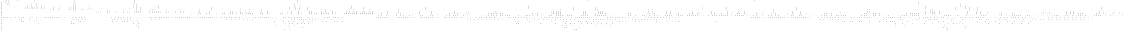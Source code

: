 digraph "DD" {
size = "7.5,10"
center = true;
edge [dir = none];
{ node [shape = plaintext];
  edge [style = invis];
  "CONST NODES" [style = invis];
" a0 " -> " a1 " -> " a2 " -> " a3 " -> " a4 " -> " a5 " -> " a6 " -> " a7 " -> " b0 " -> " b1 " -> " b2 " -> " b3 " -> " b4 " -> " b5 " -> " b6 " -> " b7 " -> "CONST NODES"; 
}
{ rank = same; node [shape = box]; edge [style = invis];
"  s0  " -> "  s1  " -> "  s2  " -> "  s3  " -> "  s4  " -> "  s5  " -> "  s6  " -> "  s7  " -> "  s8  "; }
{ rank = same; " a0 ";
"0x6f13" [label="a0"];
"0x6f33" [label="a0"];
"0x78ff" [label="a0"];
"0x70f3" [label="a0"];
"0x6f73" [label="a0"];
"0x7afc" [label="a0"];
"0x6f03" [label="a0"];
"0x6ff3" [label="a0"];
"0x6efb" [label="a0"];
}
{ rank = same; " a1 ";
"0x6f72" [label="a1"];
"0x70f2" [label="a1"];
"0x78fe" [label="a1"];
"0x6f02" [label="a1"];
"0x6f2a" [label="a1"];
"0x6f0e" [label="a1"];
"0x70b2" [label="a1"];
"0x7afb" [label="a1"];
"0x6ff2" [label="a1"];
"0x7a7c" [label="a1"];
"0x787e" [label="a1"];
"0x6f00" [label="a1"];
"0x6fd2" [label="a1"];
"0x6f12" [label="a1"];
"0x6f32" [label="a1"];
"0x6f62" [label="a1"];
}
{ rank = same; " a2 ";
"0x71f2" [label="a2"];
"0x79fc" [label="a2"];
"0x7072" [label="a2"];
"0x6fd1" [label="a2"];
"0x7abb" [label="a2"];
"0x6f31" [label="a2"];
"0x6f11" [label="a2"];
"0x6f52" [label="a2"];
"0x6f61" [label="a2"];
"0x6f71" [label="a2"];
"0x6f0a" [label="a2"];
"0x70f1" [label="a2"];
"0x6f29" [label="a2"];
"0x78fd" [label="a2"];
"0x6f0d" [label="a2"];
"0x787d" [label="a2"];
"0x6fb2" [label="a2"];
"0x6f2d" [label="a2"];
"0x6f69" [label="a2"];
"0x6fe1" [label="a2"];
"0x6f22" [label="a2"];
"0x70b1" [label="a2"];
"0x6ff1" [label="a2"];
"0x7afa" [label="a2"];
"0x78bd" [label="a2"];
"0x70d1" [label="a2"];
"0x6f0f" [label="a2"];
"0x7a7b" [label="a2"];
}
{ rank = same; " a3 ";
"0x70f0" [label="a3"];
"0x6f28" [label="a3"];
"0x6f46" [label="a3"];
"0x6f2b" [label="a3"];
"0x78fc" [label="a3"];
"0x6fb1" [label="a3"];
"0x6f59" [label="a3"];
"0x787c" [label="a3"];
"0x7a9b" [label="a3"];
"0x6f68" [label="a3"];
"0x6f2c" [label="a3"];
"0x6fe0" [label="a3"];
"0x6ff0" [label="a3"];
"0x70b0" [label="a3"];
"0x6f6c" [label="a3"];
"0x7af9" [label="a3"];
"0x78bc" [label="a3"];
"0x70c1" [label="a3"];
"0x6f25" [label="a3"];
"0x70d0" [label="a3"];
"0x78dc" [label="a3"];
"0x7a7a" [label="a3"];
"0x6fd9" [label="a3"];
"0x6f2e" [label="a3"];
"0x7042" [label="a3"];
"0x6fe8" [label="a3"];
"0x6f65" [label="a3"];
"0x6f1c" [label="a3"];
"0x7071" [label="a3"];
"0x71f1" [label="a3"];
"0x79fb" [label="a3"];
"0x6fc1" [label="a3"];
"0x6fd0" [label="a3"];
"0x7aba" [label="a3"];
"0x7091" [label="a3"];
"0x6f21" [label="a3"];
"0x7ada" [label="a3"];
"0x789d" [label="a3"];
"0x6f9a" [label="a3"];
"0x6f30" [label="a3"];
"0x783d" [label="a3"];
"0x7a3b" [label="a3"];
"0x7192" [label="a3"];
"0x6f51" [label="a3"];
"0x799c" [label="a3"];
"0x6f60" [label="a3"];
"0x6f70" [label="a3"];
"0x70e0" [label="a3"];
}
{ rank = same; " a4 ";
"0x6fe7" [label="a4"];
"0x7a79" [label="a4"];
"0x7041" [label="a4"];
"0x6f55" [label="a4"];
"0x71c1" [label="a4"];
"0x79cb" [label="a4"];
"0x785c" [label="a4"];
"0x6fdc" [label="a4"];
"0x7070" [label="a4"];
"0x6feb" [label="a4"];
"0x70b9" [label="a4"];
"0x70c8" [label="a4"];
"0x6fc0" [label="a4"];
"0x71f0" [label="a4"];
"0x6f6a" [label="a4"];
"0x6fcf" [label="a4"];
"0x79fa" [label="a4"];
"0x6f4b" [label="a4"];
"0x7aaa" [label="a4"];
"0x7ab9" [label="a4"];
"0x7081" [label="a4"];
"0x7090" [label="a4"];
"0x6f3e" [label="a4"];
"0x7aca" [label="a4"];
"0x788d" [label="a4"];
"0x7ad9" [label="a4"];
"0x789c" [label="a4"];
"0x6f8a" [label="a4"];
"0x6f67" [label="a4"];
"0x6f99" [label="a4"];
"0x7230" [label="a4"];
"0x6f5f" [label="a4"];
"0x7a3a" [label="a4"];
"0x6fd5" [label="a4"];
"0x6fe4" [label="a4"];
"0x6f6b" [label="a4"];
"0x7191" [label="a4"];
"0x6fb9" [label="a4"];
"0x799b" [label="a4"];
"0x70df" [label="a4"];
"0x6fc8" [label="a4"];
"0x7022" [label="a4"];
"0x7a5a" [label="a4"];
"0x70ef" [label="a4"];
"0x6f45" [label="a4"];
"0x78eb" [label="a4"];
"0x78fb" [label="a4"];
"0x6fb0" [label="a4"];
"0x6f58" [label="a4"];
"0x6f6d" [label="a4"];
"0x7a8b" [label="a4"];
"0x6f66" [label="a4"];
"0x7a9a" [label="a4"];
"0x787b" [label="a4"];
"0x70d8" [label="a4"];
"0x70e7" [label="a4"];
"0x6f63" [label="a4"];
"0x6fdf" [label="a4"];
"0x6fa5" [label="a4"];
"0x7152" [label="a4"];
"0x6fef" [label="a4"];
"0x795c" [label="a4"];
"0x6f5c" [label="a4"];
"0x70a0" [label="a4"];
"0x70af" [label="a4"];
"0x7211" [label="a4"];
"0x7a1b" [label="a4"];
"0x7ae9" [label="a4"];
"0x7059" [label="a4"];
"0x78ac" [label="a4"];
"0x7af8" [label="a4"];
"0x6f50" [label="a4"];
"0x78bb" [label="a4"];
"0x70c0" [label="a4"];
"0x70cf" [label="a4"];
"0x78cc" [label="a4"];
"0x6f64" [label="a4"];
"0x6f6f" [label="a4"];
"0x78db" [label="a4"];
"0x6fd8" [label="a4"];
}
{ rank = same; " a5 ";
"0x6fe5" [label="a5"];
"0x70b5" [label="a5"];
"0x78fa" [label="a5"];
"0x70c4" [label="a5"];
"0x7ac2" [label="a5"];
"0x6fbc" [label="a5"];
"0x7885" [label="a5"];
"0x7ad1" [label="a5"];
"0x6fcb" [label="a5"];
"0x7894" [label="a5"];
"0x6f9f" [label="a5"];
"0x6fde" [label="a5"];
"0x6f91" [label="a5"];
"0x7a8a" [label="a5"];
"0x6fee" [label="a5"];
"0x7a99" [label="a5"];
"0x786b" [label="a5"];
"0x787a" [label="a5"];
"0x70d7" [label="a5"];
"0x70e6" [label="a5"];
"0x6fdb" [label="a5"];
"0x6fe3" [label="a5"];
"0x78e3" [label="a5"];
"0x78f2" [label="a5"];
"0x709f" [label="a5"];
"0x70ae" [label="a5"];
"0x7151" [label="a5"];
"0x6fd7" [label="a5"];
"0x795b" [label="a5"];
"0x71a9" [label="a5"];
"0x7201" [label="a5"];
"0x79b3" [label="a5"];
"0x6f89" [label="a5"];
"0x7a0b" [label="a5"];
"0x7210" [label="a5"];
"0x70db" [label="a5"];
"0x6fb5" [label="a5"];
"0x6fc4" [label="a5"];
"0x7a1a" [label="a5"];
"0x70ea" [label="a5"];
"0x7ae8" [label="a5"];
"0x78ab" [label="a5"];
"0x7058" [label="a5"];
"0x7af7" [label="a5"];
"0x78ba" [label="a5"];
"0x70bf" [label="a5"];
"0x70ce" [label="a5"];
"0x7171" [label="a5"];
"0x797b" [label="a5"];
"0x71d8" [label="a5"];
"0x6fe9" [label="a5"];
"0x7a83" [label="a5"];
"0x6fdd" [label="a5"];
"0x79e2" [label="a5"];
"0x7a92" [label="a5"];
"0x78cb" [label="a5"];
"0x78da" [label="a5"];
"0x712a" [label="a5"];
"0x7934" [label="a5"];
"0x6fd3" [label="a5"];
"0x704d" [label="a5"];
"0x7a69" [label="a5"];
"0x7031" [label="a5"];
"0x7a78" [label="a5"];
"0x7098" [label="a5"];
"0x7040" [label="a5"];
"0x6fda" [label="a5"];
"0x70a7" [label="a5"];
"0x6fd6" [label="a5"];
"0x70d4" [label="a5"];
"0x71c0" [label="a5"];
"0x70e3" [label="a5"];
"0x79ca" [label="a5"];
"0x7ae1" [label="a5"];
"0x784c" [label="a5"];
"0x6faf" [label="a5"];
"0x78a4" [label="a5"];
"0x7af0" [label="a5"];
"0x78b3" [label="a5"];
"0x785b" [label="a5"];
"0x70b8" [label="a5"];
"0x706f" [label="a5"];
"0x70c7" [label="a5"];
"0x6fbf" [label="a5"];
"0x6fce" [label="a5"];
"0x71ef" [label="a5"];
"0x79f9" [label="a5"];
"0x7aa9" [label="a5"];
"0x78c4" [label="a5"];
"0x7ab8" [label="a5"];
"0x78d3" [label="a5"];
"0x6fea" [label="a5"];
"0x7080" [label="a5"];
"0x708f" [label="a5"];
"0x6fa4" [label="a5"];
"0x7064" [label="a5"];
"0x6fe6" [label="a5"];
"0x70bc" [label="a5"];
"0x70cb" [label="a5"];
"0x6fd4" [label="a5"];
"0x7ac9" [label="a5"];
"0x788c" [label="a5"];
"0x7ad8" [label="a5"];
"0x789b" [label="a5"];
"0x700e" [label="a5"];
"0x6f98" [label="a5"];
"0x7220" [label="a5"];
"0x6fec" [label="a5"];
"0x7a2a" [label="a5"];
"0x722f" [label="a5"];
"0x7a39" [label="a5"];
"0x70de" [label="a5"];
"0x6fb8" [label="a5"];
"0x6fc7" [label="a5"];
"0x6fe2" [label="a5"];
"0x6faa" [label="a5"];
"0x7190" [label="a5"];
"0x799a" [label="a5"];
"0x7aa2" [label="a5"];
"0x7a4a" [label="a5"];
"0x70ee" [label="a5"];
"0x7a59" [label="a5"];
"0x7ab1" [label="a5"];
"0x7021" [label="a5"];
"0x7079" [label="a5"];
"0x7088" [label="a5"];
"0x78ea" [label="a5"];
"0x6f80" [label="a5"];
}
{ rank = same; " a6 ";
"0x7a86" [label="a6"];
"0x70a6" [label="a6"];
"0x79d6" [label="a6"];
"0x7a95" [label="a6"];
"0x71f9" [label="a6"];
"0x7208" [label="a6"];
"0x7a03" [label="a6"];
"0x7a12" [label="a6"];
"0x71bf" [label="a6"];
"0x705e" [label="a6"];
"0x7ae0" [label="a6"];
"0x79c9" [label="a6"];
"0x70cd" [label="a6"];
"0x70d5" [label="a6"];
"0x78a3" [label="a6"];
"0x7aef" [label="a6"];
"0x784b" [label="a6"];
"0x78b2" [label="a6"];
"0x785a" [label="a6"];
"0x70c5" [label="a6"];
"0x78df" [label="a6"];
"0x78ee" [label="a6"];
"0x709b" [label="a6"];
"0x7017" [label="a6"];
"0x70aa" [label="a6"];
"0x71ee" [label="a6"];
"0x70e9" [label="a6"];
"0x7aa8" [label="a6"];
"0x78c3" [label="a6"];
"0x79f8" [label="a6"];
"0x7ab7" [label="a6"];
"0x78d2" [label="a6"];
"0x707f" [label="a6"];
"0x70d9" [label="a6"];
"0x71b4" [label="a6"];
"0x708e" [label="a6"];
"0x70ca" [label="a6"];
"0x70dc" [label="a6"];
"0x79be" [label="a6"];
"0x7ae4" [label="a6"];
"0x78a7" [label="a6"];
"0x7af3" [label="a6"];
"0x78b6" [label="a6"];
"0x70d3" [label="a6"];
"0x70c2" [label="a6"];
"0x7a61" [label="a6"];
"0x70eb" [label="a6"];
"0x7ac8" [label="a6"];
"0x7029" [label="a6"];
"0x7a70" [label="a6"];
"0x788b" [label="a6"];
"0x7038" [label="a6"];
"0x7ad7" [label="a6"];
"0x7a7f" [label="a6"];
"0x789a" [label="a6"];
"0x7a8e" [label="a6"];
"0x71e3" [label="a6"];
"0x79ed" [label="a6"];
"0x700d" [label="a6"];
"0x78c7" [label="a6"];
"0x78d6" [label="a6"];
"0x70e1" [label="a6"];
"0x7057" [label="a6"];
"0x721f" [label="a6"];
"0x722e" [label="a6"];
"0x7a29" [label="a6"];
"0x7844" [label="a6"];
"0x70e5" [label="a6"];
"0x7a38" [label="a6"];
"0x7853" [label="a6"];
"0x70b3" [label="a6"];
"0x7094" [label="a6"];
"0x70cc" [label="a6"];
"0x70a3" [label="a6"];
"0x70b7" [label="a6"];
"0x7180" [label="a6"];
"0x718f" [label="a6"];
"0x798a" [label="a6"];
"0x7aa1" [label="a6"];
"0x7a49" [label="a6"];
"0x7999" [label="a6"];
"0x7ab0" [label="a6"];
"0x7a58" [label="a6"];
"0x7078" [label="a6"];
"0x704c" [label="a6"];
"0x7087" [label="a6"];
"0x70bb" [label="a6"];
"0x78e9" [label="a6"];
"0x7add" [label="a6"];
"0x70be" [label="a6"];
"0x78a0" [label="a6"];
"0x7aec" [label="a6"];
"0x78af" [label="a6"];
"0x70ed" [label="a6"];
"0x78f9" [label="a6"];
"0x7ac1" [label="a6"];
"0x7884" [label="a6"];
"0x70c9" [label="a6"];
"0x7ad0" [label="a6"];
"0x7893" [label="a6"];
"0x70e4" [label="a6"];
"0x7aa5" [label="a6"];
"0x78c0" [label="a6"];
"0x7ab4" [label="a6"];
"0x78cf" [label="a6"];
"0x707c" [label="a6"];
"0x708b" [label="a6"];
"0x7218" [label="a6"];
"0x7227" [label="a6"];
"0x706e" [label="a6"];
"0x7a22" [label="a6"];
"0x70b6" [label="a6"];
"0x7a89" [label="a6"];
"0x7a31" [label="a6"];
"0x7a98" [label="a6"];
"0x713d" [label="a6"];
"0x786a" [label="a6"];
"0x7947" [label="a6"];
"0x7879" [label="a6"];
"0x7052" [label="a6"];
"0x7ac5" [label="a6"];
"0x7112" [label="a6"];
"0x7888" [label="a6"];
"0x7ad4" [label="a6"];
"0x791c" [label="a6"];
"0x7897" [label="a6"];
"0x7a42" [label="a6"];
"0x70e2" [label="a6"];
"0x7a51" [label="a6"];
"0x70ba" [label="a6"];
"0x78e2" [label="a6"];
"0x7063" [label="a6"];
"0x70bd" [label="a6"];
"0x78f1" [label="a6"];
"0x709e" [label="a6"];
"0x70ad" [label="a6"];
"0x70b4" [label="a6"];
"0x7150" [label="a6"];
"0x7200" [label="a6"];
"0x71a8" [label="a6"];
"0x7047" [label="a6"];
"0x795a" [label="a6"];
"0x720f" [label="a6"];
"0x70c6" [label="a6"];
"0x70e8" [label="a6"];
"0x7a0a" [label="a6"];
"0x79b2" [label="a6"];
"0x7a19" [label="a6"];
"0x7ae7" [label="a6"];
"0x78aa" [label="a6"];
"0x7af6" [label="a6"];
"0x7a9e" [label="a6"];
"0x78b9" [label="a6"];
"0x7aad" [label="a6"];
"0x7075" [label="a6"];
"0x7084" [label="a6"];
"0x70d2" [label="a6"];
"0x78e6" [label="a6"];
"0x7161" [label="a6"];
"0x78f5" [label="a6"];
"0x7170" [label="a6"];
"0x796b" [label="a6"];
"0x7a82" [label="a6"];
"0x71d7" [label="a6"];
"0x70d6" [label="a6"];
"0x797a" [label="a6"];
"0x7a91" [label="a6"];
"0x79e1" [label="a6"];
"0x7863" [label="a6"];
"0x719d" [label="a6"];
"0x78ca" [label="a6"];
"0x7872" [label="a6"];
"0x70c3" [label="a6"];
"0x7abe" [label="a6"];
"0x79a7" [label="a6"];
"0x78d9" [label="a6"];
"0x7002" [label="a6"];
"0x7881" [label="a6"];
"0x70da" [label="a6"];
"0x7acd" [label="a6"];
"0x7890" [label="a6"];
"0x7069" [label="a6"];
"0x70dd" [label="a6"];
"0x7129" [label="a6"];
"0x7020" [label="a6"];
"0x7933" [label="a6"];
"0x7a68" [label="a6"];
"0x7030" [label="a6"];
"0x7a77" [label="a6"];
"0x7097" [label="a6"];
"0x703f" [label="a6"];
"0x71cc" [label="a6"];
}
{ rank = same; " a7 ";
"0x7ae3" [label="a7"];
"0x7882" [label="a7"];
"0x7a80" [label="a7"];
"0x71be" [label="a7"];
"0x78de" [label="a7"];
"0x79c8" [label="a7"];
"0x7adc" [label="a7"];
"0x78b4" [label="a7"];
"0x78ec" [label="a7"];
"0x7217" [label="a7"];
"0x788e" [label="a7"];
"0x7ab2" [label="a7"];
"0x7aea" [label="a7"];
"0x7891" [label="a7"];
"0x7887" [label="a7"];
"0x7a21" [label="a7"];
"0x7a8c" [label="a7"];
"0x7226" [label="a7"];
"0x7a8f" [label="a7"];
"0x7a85" [label="a7"];
"0x71a2" [label="a7"];
"0x78d4" [label="a7"];
"0x7a30" [label="a7"];
"0x78d7" [label="a7"];
"0x79ac" [label="a7"];
"0x7ad2" [label="a7"];
"0x7ad5" [label="a7"];
"0x7869" [label="a7"];
"0x7880" [label="a7"];
"0x7a5d" [label="a7"];
"0x7a7e" [label="a7"];
"0x7878" [label="a7"];
"0x7a6c" [label="a7"];
"0x78be" [label="a7"];
"0x71ed" [label="a7"];
"0x7abc" [label="a7"];
"0x79f7" [label="a7"];
"0x7178" [label="a7"];
"0x78e8" [label="a7"];
"0x7982" [label="a7"];
"0x7ae6" [label="a7"];
"0x71b3" [label="a7"];
"0x7187" [label="a7"];
"0x7a41" [label="a7"];
"0x7a50" [label="a7"];
"0x79bd" [label="a7"];
"0x7991" [label="a7"];
"0x71d1" [label="a7"];
"0x79db" [label="a7"];
"0x7104" [label="a7"];
"0x721b" [label="a7"];
"0x78e4" [label="a7"];
"0x78f8" [label="a7"];
"0x790e" [label="a7"];
"0x7197" [label="a7"];
"0x7a25" [label="a7"];
"0x7ae2" [label="a7"];
"0x7840" [label="a7"];
"0x722a" [label="a7"];
"0x78a2" [label="a7"];
"0x79a1" [label="a7"];
"0x788a" [label="a7"];
"0x7a34" [label="a7"];
"0x784f" [label="a7"];
"0x7aa0" [label="a7"];
"0x7a88" [label="a7"];
"0x71ff" [label="a7"];
"0x7a09" [label="a7"];
"0x720e" [label="a7"];
"0x71e2" [label="a7"];
"0x78ce" [label="a7"];
"0x7886" [label="a7"];
"0x7a18" [label="a7"];
"0x79ec" [label="a7"];
"0x78d1" [label="a7"];
"0x7acc" [label="a7"];
"0x7a84" [label="a7"];
"0x7acf" [label="a7"];
"0x78f0" [label="a7"];
"0x7af5" [label="a7"];
"0x7aee" [label="a7"];
"0x7a45" [label="a7"];
"0x71c6" [label="a7"];
"0x7a54" [label="a7"];
"0x79d0" [label="a7"];
"0x78b1" [label="a7"];
"0x7aaf" [label="a7"];
"0x7160" [label="a7"];
"0x796a" [label="a7"];
"0x789f" [label="a7"];
"0x716f" [label="a7"];
"0x78e7" [label="a7"];
"0x7a9d" [label="a7"];
"0x7979" [label="a7"];
"0x7ae5" [label="a7"];
"0x7896" [label="a7"];
"0x78c2" [label="a7"];
"0x7a94" [label="a7"];
"0x71b9" [label="a7"];
"0x7899" [label="a7"];
"0x7ac0" [label="a7"];
"0x7862" [label="a7"];
"0x79c3" [label="a7"];
"0x7a97" [label="a7"];
"0x7871" [label="a7"];
"0x7889" [label="a7"];
"0x78ef" [label="a7"];
"0x7a87" [label="a7"];
"0x7128" [label="a7"];
"0x7aed" [label="a7"];
"0x7932" [label="a7"];
"0x78ae" [label="a7"];
"0x7aac" [label="a7"];
"0x7a67" [label="a7"];
"0x7214" [label="a7"];
"0x71e8" [label="a7"];
"0x7a76" [label="a7"];
"0x7a1e" [label="a7"];
"0x79f2" [label="a7"];
"0x7223" [label="a7"];
"0x78c1" [label="a7"];
"0x7a2d" [label="a7"];
"0x71ae" [label="a7"];
"0x7abf" [label="a7"];
"0x79b8" [label="a7"];
"0x78a9" [label="a7"];
"0x7866" [label="a7"];
"0x78ed" [label="a7"];
"0x71f8" [label="a7"];
"0x7aa7" [label="a7"];
"0x7aeb" [label="a7"];
"0x7875" [label="a7"];
"0x7a02" [label="a7"];
"0x7207" [label="a7"];
"0x78f3" [label="a7"];
"0x78cd" [label="a7"];
"0x7a11" [label="a7"];
"0x7af1" [label="a7"];
"0x7acb" [label="a7"];
"0x78d0" [label="a7"];
"0x78c6" [label="a7"];
"0x7ace" [label="a7"];
"0x78a1" [label="a7"];
"0x7ac4" [label="a7"];
"0x784a" [label="a7"];
"0x711d" [label="a7"];
"0x7a9f" [label="a7"];
"0x7a3e" [label="a7"];
"0x7927" [label="a7"];
"0x7859" [label="a7"];
"0x7a4d" [label="a7"];
"0x78bf" [label="a7"];
"0x7abd" [label="a7"];
"0x71dd" [label="a7"];
"0x7159" [label="a7"];
"0x78dd" [label="a7"];
"0x79e7" [label="a7"];
"0x78b8" [label="a7"];
"0x7adb" [label="a7"];
"0x7963" [label="a7"];
"0x7168" [label="a7"];
"0x713c" [label="a7"];
"0x7ab6" [label="a7"];
"0x7972" [label="a7"];
"0x7946" [label="a7"];
"0x7895" [label="a7"];
"0x7a93" [label="a7"];
"0x78a6" [label="a7"];
"0x7898" [label="a7"];
"0x7aa4" [label="a7"];
"0x7a96" [label="a7"];
"0x7111" [label="a7"];
"0x71fc" [label="a7"];
"0x78b0" [label="a7"];
"0x791b" [label="a7"];
"0x7a06" [label="a7"];
"0x7aae" [label="a7"];
"0x720b" [label="a7"];
"0x787f" [label="a7"];
"0x7a15" [label="a7"];
"0x7a7d" [label="a7"];
"0x789e" [label="a7"];
"0x7a9c" [label="a7"];
"0x78c9" [label="a7"];
"0x7ac7" [label="a7"];
"0x7a60" [label="a7"];
"0x78b5" [label="a7"];
"0x7a6f" [label="a7"];
"0x78c5" [label="a7"];
"0x7ab3" [label="a7"];
"0x7ac3" [label="a7"];
"0x71a7" [label="a7"];
"0x714f" [label="a7"];
"0x79b1" [label="a7"];
"0x7959" [label="a7"];
"0x785f" [label="a7"];
"0x78ad" [label="a7"];
"0x786e" [label="a7"];
"0x7aab" [label="a7"];
"0x721e" [label="a7"];
"0x788f" [label="a7"];
"0x7133" [label="a7"];
"0x7a8d" [label="a7"];
"0x7892" [label="a7"];
"0x7a28" [label="a7"];
"0x793d" [label="a7"];
"0x7843" [label="a7"];
"0x722d" [label="a7"];
"0x7a90" [label="a7"];
"0x78d5" [label="a7"];
"0x78e1" [label="a7"];
"0x7a37" [label="a7"];
"0x7852" [label="a7"];
"0x78a8" [label="a7"];
"0x78d8" [label="a7"];
"0x7ad3" [label="a7"];
"0x7adf" [label="a7"];
"0x7aa6" [label="a7"];
"0x7ad6" [label="a7"];
"0x71d6" [label="a7"];
"0x7a64" [label="a7"];
"0x79e0" [label="a7"];
"0x7a73" [label="a7"];
"0x719c" [label="a7"];
"0x78c8" [label="a7"];
"0x79a6" [label="a7"];
"0x717f" [label="a7"];
"0x7ac6" [label="a7"];
"0x7883" [label="a7"];
"0x7989" [label="a7"];
"0x718e" [label="a7"];
"0x7a48" [label="a7"];
"0x7a81" [label="a7"];
"0x71f5" [label="a7"];
"0x7a57" [label="a7"];
"0x7998" [label="a7"];
"0x79ff" [label="a7"];
"0x7204" [label="a7"];
"0x7a0e" [label="a7"];
"0x78b7" [label="a7"];
"0x7ab5" [label="a7"];
"0x7146" [label="a7"];
"0x78e0" [label="a7"];
"0x7847" [label="a7"];
"0x78a5" [label="a7"];
"0x7950" [label="a7"];
"0x7ade" [label="a7"];
"0x7856" [label="a7"];
"0x7aa3" [label="a7"];
"0x78f4" [label="a7"];
"0x71cb" [label="a7"];
"0x7af2" [label="a7"];
"0x79d5" [label="a7"];
"0x78f6" [label="a7"];
"0x7af4" [label="a7"];
"0x78e5" [label="a7"];
}
{ rank = same; " b0 ";
"0x70a9" [label="b0"];
"0x6fae" [label="b0"];
"0x719b" [label="b0"];
"0x6fbb" [label="b0"];
"0x79a5" [label="b0"];
"0x716b" [label="b0"];
"0x7975" [label="b0"];
"0x786d" [label="b0"];
"0x7206" [label="b0"];
"0x7099" [label="b0"];
"0x6eff" [label="b0"];
"0x720c" [label="b0"];
"0x7a6b" [label="b0"];
"0x7a10" [label="b0"];
"0x6fa1" [label="b0"];
"0x6f1b" [label="b0"];
"0x6f5a" [label="b0"];
"0x7a16" [label="b0"];
"0x7110" [label="b0"];
"0x7062" [label="b0"];
"0x71d5" [label="b0"];
"0x71f7" [label="b0"];
"0x7046" [label="b0"];
"0x79df" [label="b0"];
"0x791a" [label="b0"];
"0x7222" [label="b0"];
"0x7a01" [label="b0"];
"0x717b" [label="b0"];
"0x7a2c" [label="b0"];
"0x7229" [label="b0"];
"0x7845" [label="b0"];
"0x7202" [label="b0"];
"0x7985" [label="b0"];
"0x7a75" [label="b0"];
"0x7a33" [label="b0"];
"0x7a43" [label="b0"];
"0x7a0c" [label="b0"];
"0x718a" [label="b0"];
"0x6f84" [label="b0"];
"0x7855" [label="b0"];
"0x7994" [label="b0"];
"0x7849" [label="b0"];
"0x714e" [label="b0"];
"0x7a53" [label="b0"];
"0x71e5" [label="b0"];
"0x6fa3" [label="b0"];
"0x7a47" [label="b0"];
"0x7958" [label="b0"];
"0x71f4" [label="b0"];
"0x79ef" [label="b0"];
"0x6fc5" [label="b0"];
"0x6f94" [label="b0"];
"0x79fe" [label="b0"];
"0x7132" [label="b0"];
"0x6fbd" [label="b0"];
"0x7073" [label="b0"];
"0x793c" [label="b0"];
"0x71bb" [label="b0"];
"0x6ef9" [label="b0"];
"0x6ffb" [label="b0"];
"0x79c5" [label="b0"];
"0x709a" [label="b0"];
"0x71ca" [label="b0"];
"0x720d" [label="b0"];
"0x7083" [label="b0"];
"0x7049" [label="b0"];
"0x6f5b" [label="b0"];
"0x717e" [label="b0"];
"0x708a" [label="b0"];
"0x79d4" [label="b0"];
"0x7a17" [label="b0"];
"0x7988" [label="b0"];
"0x70a4" [label="b0"];
"0x6f3d" [label="b0"];
"0x718d" [label="b0"];
"0x7224" [label="b0"];
"0x7997" [label="b0"];
"0x6f20" [label="b0"];
"0x7a2e" [label="b0"];
"0x722b" [label="b0"];
"0x7203" [label="b0"];
"0x71a1" [label="b0"];
"0x7077" [label="b0"];
"0x71bd" [label="b0"];
"0x7a35" [label="b0"];
"0x7a0d" [label="b0"];
"0x79ab" [label="b0"];
"0x71da" [label="b0"];
"0x7209" [label="b0"];
"0x7155" [label="b0"];
"0x707d" [label="b0"];
"0x6f97" [label="b0"];
"0x79c7" [label="b0"];
"0x7860" [label="b0"];
"0x79e4" [label="b0"];
"0x7a13" [label="b0"];
"0x795f" [label="b0"];
"0x7a5e" [label="b0"];
"0x7846" [label="b0"];
"0x70ac" [label="b0"];
"0x6fcd" [label="b0"];
"0x7216" [label="b0"];
"0x6fb3" [label="b0"];
"0x7a44" [label="b0"];
"0x71b0" [label="b0"];
"0x6fc6" [label="b0"];
"0x7a20" [label="b0"];
"0x721d" [label="b0"];
"0x7117" [label="b0"];
"0x7068" [label="b0"];
"0x79ba" [label="b0"];
"0x7164" [label="b0"];
"0x703b" [label="b0"];
"0x7a27" [label="b0"];
"0x7921" [label="b0"];
"0x70ab" [label="b0"];
"0x6fcc" [label="b0"];
"0x785d" [label="b0"];
"0x796e" [label="b0"];
"0x7a5b" [label="b0"];
"0x7873" [label="b0"];
"0x6f4f" [label="b0"];
"0x7145" [label="b0"];
"0x70a1" [label="b0"];
"0x6fc2" [label="b0"];
"0x7a71" [label="b0"];
"0x794f" [label="b0"];
"0x7085" [label="b0"];
"0x7196" [label="b0"];
"0x708c" [label="b0"];
"0x6fa9" [label="b0"];
"0x79a0" [label="b0"];
"0x71b2" [label="b0"];
"0x71a4" [label="b0"];
"0x7174" [label="b0"];
"0x79bc" [label="b0"];
"0x79ae" [label="b0"];
"0x797e" [label="b0"];
"0x701f" [label="b0"];
"0x7074" [label="b0"];
"0x71fe" [label="b0"];
"0x710a" [label="b0"];
"0x7183" [label="b0"];
"0x70a5" [label="b0"];
"0x7a08" [label="b0"];
"0x702f" [label="b0"];
"0x7914" [label="b0"];
"0x71ec" [label="b0"];
"0x798d" [label="b0"];
"0x707e" [label="b0"];
"0x79f6" [label="b0"];
"0x720a" [label="b0"];
"0x706b" [label="b0"];
"0x703e" [label="b0"];
"0x7a14" [label="b0"];
"0x71d0" [label="b0"];
"0x71f3" [label="b0"];
"0x790d" [label="b0"];
"0x705d" [label="b0"];
"0x79da" [label="b0"];
"0x79fd" [label="b0"];
"0x7012" [label="b0"];
"0x6fba" [label="b0"];
"0x6f57" [label="b0"];
"0x707a" [label="b0"];
"0x6fac" [label="b0"];
"0x7861" [label="b0"];
"0x7177" [label="b0"];
"0x6f9e" [label="b0"];
"0x6f7f" [label="b0"];
"0x6f09" [label="b0"];
"0x7a5f" [label="b0"];
"0x6f18" [label="b0"];
"0x7981" [label="b0"];
"0x7186" [label="b0"];
"0x6fc3" [label="b0"];
"0x7990" [label="b0"];
"0x7221" [label="b0"];
"0x71b6" [label="b0"];
"0x714a" [label="b0"];
"0x71e1" [label="b0"];
"0x71fb" [label="b0"];
"0x7a2b" [label="b0"];
"0x7228" [label="b0"];
"0x79c0" [label="b0"];
"0x7954" [label="b0"];
"0x79eb" [label="b0"];
"0x7a05" [label="b0"];
"0x7060" [label="b0"];
"0x7a32" [label="b0"];
"0x71d3" [label="b0"];
"0x715c" [label="b0"];
"0x6f90" [label="b0"];
"0x7a74" [label="b0"];
"0x712e" [label="b0"];
"0x70a2" [label="b0"];
"0x79dd" [label="b0"];
"0x7966" [label="b0"];
"0x6f5e" [label="b0"];
"0x71c5" [label="b0"];
"0x7025" [label="b0"];
"0x7938" [label="b0"];
"0x785e" [label="b0"];
"0x79cf" [label="b0"];
"0x7213" [label="b0"];
"0x7a5c" [label="b0"];
"0x7874" [label="b0"];
"0x7867" [label="b0"];
"0x6f24" [label="b0"];
"0x7a1d" [label="b0"];
"0x721a" [label="b0"];
"0x6f5d" [label="b0"];
"0x7034" [label="b0"];
"0x7a72" [label="b0"];
"0x7a65" [label="b0"];
"0x7a24" [label="b0"];
"0x7016" [label="b0"];
"0x6f53" [label="b0"];
"0x71b8" [label="b0"];
"0x7007" [label="b0"];
"0x7076" [label="b0"];
"0x6f48" [label="b0"];
"0x79c2" [label="b0"];
"0x707b" [label="b0"];
"0x6f39" [label="b0"];
"0x6efe" [label="b0"];
"0x7054" [label="b0"];
"0x7906" [label="b0"];
"0x7082" [label="b0"];
"0x71ab" [label="b0"];
"0x7089" [label="b0"];
"0x79b5" [label="b0"];
"0x6fb6" [label="b0"];
"0x715f" [label="b0"];
"0x71c8" [label="b0"];
"0x7969" [label="b0"];
"0x7028" [label="b0"];
"0x79d2" [label="b0"];
"0x6f4a" [label="b0"];
"0x7103" [label="b0"];
"0x716e" [label="b0"];
"0x7037" [label="b0"];
"0x7978" [label="b0"];
"0x7850" [label="b0"];
"0x7056" [label="b0"];
"0x6f1e" [label="b0"];
"0x719f" [label="b0"];
"0x7122" [label="b0"];
"0x7a4e" [label="b0"];
"0x7215" [label="b0"];
"0x71ad" [label="b0"];
"0x792c" [label="b0"];
"0x79a9" [label="b0"];
"0x7841" [label="b0"];
"0x7141" [label="b0"];
"0x7a1f" [label="b0"];
"0x79b7" [label="b0"];
"0x7864" [label="b0"];
"0x721c" [label="b0"];
"0x7a3f" [label="b0"];
"0x794b" [label="b0"];
"0x7095" [label="b0"];
"0x7a62" [label="b0"];
"0x7a26" [label="b0"];
"0x71fd" [label="b0"];
"0x6f54" [label="b0"];
"0x6ef8" [label="b0"];
"0x7868" [label="b0"];
"0x71e7" [label="b0"];
"0x7a07" [label="b0"];
"0x7a66" [label="b0"];
"0x79f1" [label="b0"];
"0x7066" [label="b0"];
"0x783e" [label="b0"];
"0x701b" [label="b0"];
"0x7a3c" [label="b0"];
"0x700c" [label="b0"];
"0x6f4d" [label="b0"];
"0x6fb7" [label="b0"];
"0x6f88" [label="b0"];
"0x7194" [label="b0"];
"0x6fbe" [label="b0"];
"0x799e" [label="b0"];
"0x7877" [label="b0"];
"0x704b" [label="b0"];
"0x702c" [label="b0"];
"0x6fa7" [label="b0"];
"0x786f" [label="b0"];
"0x7a6d" [label="b0"];
"0x7857" [label="b0"];
"0x7851" [label="b0"];
"0x7876" [label="b0"];
"0x6f7a" [label="b0"];
"0x7a55" [label="b0"];
"0x7092" [label="b0"];
"0x7a4f" [label="b0"];
"0x71ea" [label="b0"];
"0x70a8" [label="b0"];
"0x6fc9" [label="b0"];
"0x79f4" [label="b0"];
"0x786c" [label="b0"];
"0x71dc" [label="b0"];
"0x71fa" [label="b0"];
"0x7225" [label="b0"];
"0x7a6a" [label="b0"];
"0x79e6" [label="b0"];
"0x7a04" [label="b0"];
"0x71ce" [label="b0"];
"0x7137" [label="b0"];
"0x705b" [label="b0"];
"0x6f56" [label="b0"];
"0x6f0c" [label="b0"];
"0x7a2f" [label="b0"];
"0x722c" [label="b0"];
"0x7127" [label="b0"];
"0x6f41" [label="b0"];
"0x79d8" [label="b0"];
"0x7941" [label="b0"];
"0x7865" [label="b0"];
"0x7a36" [label="b0"];
"0x7931" [label="b0"];
"0x709c" [label="b0"];
"0x7096" [label="b0"];
"0x7a63" [label="b0"];
"0x784d" [label="b0"];
"0x6f0b" [label="b0"];
"0x7158" [label="b0"];
"0x7a4b" [label="b0"];
"0x7842" [label="b0"];
"0x7001" [label="b0"];
"0x7962" [label="b0"];
"0x71f6" [label="b0"];
"0x6f9c" [label="b0"];
"0x7a40" [label="b0"];
"0x6f07" [label="b0"];
"0x7a00" [label="b0"];
"0x6f27" [label="b0"];
"0x7167" [label="b0"];
"0x6f8d" [label="b0"];
"0x7971" [label="b0"];
"0x704f" [label="b0"];
"0x7205" [label="b0"];
"0x7858" [label="b0"];
"0x70fc" [label="b0"];
"0x6f26" [label="b0"];
"0x7a0f" [label="b0"];
"0x71df" [label="b0"];
"0x71a6" [label="b0"];
"0x7a56" [label="b0"];
"0x7212" [label="b0"];
"0x7086" [label="b0"];
"0x79e9" [label="b0"];
"0x79b0" [label="b0"];
"0x708d" [label="b0"];
"0x6f23" [label="b0"];
"0x7a1c" [label="b0"];
"0x7219" [label="b0"];
"0x7199" [label="b0"];
"0x6fb4" [label="b0"];
"0x6f44" [label="b0"];
"0x783f" [label="b0"];
"0x71c3" [label="b0"];
"0x7a23" [label="b0"];
"0x79a3" [label="b0"];
"0x711c" [label="b0"];
"0x706d" [label="b0"];
"0x7a3d" [label="b0"];
"0x79cd" [label="b0"];
"0x7848" [label="b0"];
"0x7926" [label="b0"];
"0x7870" [label="b0"];
"0x713b" [label="b0"];
"0x7a46" [label="b0"];
"0x7051" [label="b0"];
"0x6fca" [label="b0"];
"0x7a6e" [label="b0"];
"0x709d" [label="b0"];
"0x7945" [label="b0"];
"0x7854" [label="b0"];
"0x784e" [label="b0"];
"0x7093" [label="b0"];
"0x7a52" [label="b0"];
"0x7a4c" [label="b0"];
"0x7044" [label="b0"];
}
{ rank = same; " b1 ";
"0x6f4c" [label="b1"];
"0x7974" [label="b1"];
"0x6f47" [label="b1"];
"0x6f1a" [label="b1"];
"0x7048" [label="b1"];
"0x71de" [label="b1"];
"0x710f" [label="b1"];
"0x7050" [label="b1"];
"0x7919" [label="b1"];
"0x79e8" [label="b1"];
"0x717a" [label="b1"];
"0x71e9" [label="b1"];
"0x7984" [label="b1"];
"0x6fa0" [label="b1"];
"0x71d9" [label="b1"];
"0x7189" [label="b1"];
"0x6f83" [label="b1"];
"0x79e3" [label="b1"];
"0x7993" [label="b1"];
"0x714d" [label="b1"];
"0x7957" [label="b1"];
"0x6f93" [label="b1"];
"0x7131" [label="b1"];
"0x793b" [label="b1"];
"0x6ffa" [label="b1"];
"0x706c" [label="b1"];
"0x71a3" [label="b1"];
"0x6f49" [label="b1"];
"0x717d" [label="b1"];
"0x6efd" [label="b1"];
"0x79ad" [label="b1"];
"0x7987" [label="b1"];
"0x6f3c" [label="b1"];
"0x718c" [label="b1"];
"0x7996" [label="b1"];
"0x7065" [label="b1"];
"0x71c9" [label="b1"];
"0x6fad" [label="b1"];
"0x79d3" [label="b1"];
"0x6fa2" [label="b1"];
"0x7154" [label="b1"];
"0x6f96" [label="b1"];
"0x795e" [label="b1"];
"0x7116" [label="b1"];
"0x6fa6" [label="b1"];
"0x7061" [label="b1"];
"0x7163" [label="b1"];
"0x703a" [label="b1"];
"0x7920" [label="b1"];
"0x796d" [label="b1"];
"0x71c4" [label="b1"];
"0x79ce" [label="b1"];
"0x7144" [label="b1"];
"0x719e" [label="b1"];
"0x794e" [label="b1"];
"0x79a8" [label="b1"];
"0x71e6" [label="b1"];
"0x7173" [label="b1"];
"0x79f0" [label="b1"];
"0x6f08" [label="b1"];
"0x797d" [label="b1"];
"0x701e" [label="b1"];
"0x7109" [label="b1"];
"0x7182" [label="b1"];
"0x7198" [label="b1"];
"0x702e" [label="b1"];
"0x798c" [label="b1"];
"0x7913" [label="b1"];
"0x79a2" [label="b1"];
"0x703d" [label="b1"];
"0x790c" [label="b1"];
"0x71af" [label="b1"];
"0x7011" [label="b1"];
"0x79b9" [label="b1"];
"0x705c" [label="b1"];
"0x6f1d" [label="b1"];
"0x6f9d" [label="b1"];
"0x7176" [label="b1"];
"0x6f7e" [label="b1"];
"0x6f17" [label="b1"];
"0x7980" [label="b1"];
"0x7185" [label="b1"];
"0x798f" [label="b1"];
"0x7149" [label="b1"];
"0x71d4" [label="b1"];
"0x7953" [label="b1"];
"0x715b" [label="b1"];
"0x79de" [label="b1"];
"0x6f8f" [label="b1"];
"0x712d" [label="b1"];
"0x7965" [label="b1"];
"0x7024" [label="b1"];
"0x6f4e" [label="b1"];
"0x7937" [label="b1"];
"0x71c7" [label="b1"];
"0x79d1" [label="b1"];
"0x71b1" [label="b1"];
"0x7033" [label="b1"];
"0x79bb" [label="b1"];
"0x71ba" [label="b1"];
"0x7015" [label="b1"];
"0x7006" [label="b1"];
"0x79c4" [label="b1"];
"0x71eb" [label="b1"];
"0x71c2" [label="b1"];
"0x719a" [label="b1"];
"0x6f38" [label="b1"];
"0x79cc" [label="b1"];
"0x7905" [label="b1"];
"0x79a4" [label="b1"];
"0x71aa" [label="b1"];
"0x79b4" [label="b1"];
"0x715e" [label="b1"];
"0x71e4" [label="b1"];
"0x705f" [label="b1"];
"0x7968" [label="b1"];
"0x79ee" [label="b1"];
"0x71cf" [label="b1"];
"0x7027" [label="b1"];
"0x7195" [label="b1"];
"0x79d9" [label="b1"];
"0x7102" [label="b1"];
"0x716d" [label="b1"];
"0x799f" [label="b1"];
"0x7036" [label="b1"];
"0x7977" [label="b1"];
"0x7043" [label="b1"];
"0x7121" [label="b1"];
"0x792b" [label="b1"];
"0x7140" [label="b1"];
"0x794a" [label="b1"];
"0x71bc" [label="b1"];
"0x79c6" [label="b1"];
"0x706a" [label="b1"];
"0x705a" [label="b1"];
"0x701a" [label="b1"];
"0x6efc" [label="b1"];
"0x704a" [label="b1"];
"0x700b" [label="b1"];
"0x71ac" [label="b1"];
"0x71b5" [label="b1"];
"0x7053" [label="b1"];
"0x79b6" [label="b1"];
"0x6f87" [label="b1"];
"0x79bf" [label="b1"];
"0x6fab" [label="b1"];
"0x71e0" [label="b1"];
"0x702b" [label="b1"];
"0x6f9b" [label="b1"];
"0x79ea" [label="b1"];
"0x6f79" [label="b1"];
"0x79f3" [label="b1"];
"0x71d2" [label="b1"];
"0x7136" [label="b1"];
"0x7126" [label="b1"];
"0x79dc" [label="b1"];
"0x7940" [label="b1"];
"0x6f40" [label="b1"];
"0x7930" [label="b1"];
"0x71db" [label="b1"];
"0x79e5" [label="b1"];
"0x7045" [label="b1"];
"0x71a5" [label="b1"];
"0x7157" [label="b1"];
"0x7000" [label="b1"];
"0x79af" [label="b1"];
"0x7961" [label="b1"];
"0x71b7" [label="b1"];
"0x7055" [label="b1"];
"0x6f06" [label="b1"];
"0x79c1" [label="b1"];
"0x7166" [label="b1"];
"0x7193" [label="b1"];
"0x6f8c" [label="b1"];
"0x7970" [label="b1"];
"0x799d" [label="b1"];
"0x6f1f" [label="b1"];
"0x79f5" [label="b1"];
"0x70fb" [label="b1"];
"0x7067" [label="b1"];
"0x704e" [label="b1"];
"0x6fa8" [label="b1"];
"0x6f43" [label="b1"];
"0x711b" [label="b1"];
"0x7925" [label="b1"];
"0x71cd" [label="b1"];
"0x713a" [label="b1"];
"0x79d7" [label="b1"];
"0x7944" [label="b1"];
"0x71a0" [label="b1"];
"0x79aa" [label="b1"];
"0x716a" [label="b1"];
}
{ rank = same; " b2 ";
"0x710e" [label="b2"];
"0x715d" [label="b2"];
"0x7918" [label="b2"];
"0x7967" [label="b2"];
"0x6f82" [label="b2"];
"0x714c" [label="b2"];
"0x7956" [label="b2"];
"0x7156" [label="b2"];
"0x703c" [label="b2"];
"0x7960" [label="b2"];
"0x7023" [label="b2"];
"0x7130" [label="b2"];
"0x7039" [label="b2"];
"0x793a" [label="b2"];
"0x6ff9" [label="b2"];
"0x7992" [label="b2"];
"0x6f3b" [label="b2"];
"0x7184" [label="b2"];
"0x702d" [label="b2"];
"0x6f05" [label="b2"];
"0x798e" [label="b2"];
"0x6f95" [label="b2"];
"0x6f92" [label="b2"];
"0x6f8b" [label="b2"];
"0x7115" [label="b2"];
"0x791f" [label="b2"];
"0x7143" [label="b2"];
"0x794d" [label="b2"];
"0x716c" [label="b2"];
"0x7026" [label="b2"];
"0x701d" [label="b2"];
"0x7108" [label="b2"];
"0x7976" [label="b2"];
"0x7912" [label="b2"];
"0x7153" [label="b2"];
"0x790b" [label="b2"];
"0x795d" [label="b2"];
"0x7010" [label="b2"];
"0x7179" [label="b2"];
"0x6f7d" [label="b2"];
"0x7983" [label="b2"];
"0x718b" [label="b2"];
"0x6f16" [label="b2"];
"0x7188" [label="b2"];
"0x7172" [label="b2"];
"0x7165" [label="b2"];
"0x7148" [label="b2"];
"0x797c" [label="b2"];
"0x796f" [label="b2"];
"0x7952" [label="b2"];
"0x712c" [label="b2"];
"0x7936" [label="b2"];
"0x6f42" [label="b2"];
"0x7014" [label="b2"];
"0x6f3f" [label="b2"];
"0x702a" [label="b2"];
"0x7005" [label="b2"];
"0x6f37" [label="b2"];
"0x7904" [label="b2"];
"0x7101" [label="b2"];
"0x717c" [label="b2"];
"0x7986" [label="b2"];
"0x7120" [label="b2"];
"0x792a" [label="b2"];
"0x713f" [label="b2"];
"0x7032" [label="b2"];
"0x7949" [label="b2"];
"0x7169" [label="b2"];
"0x7973" [label="b2"];
"0x7175" [label="b2"];
"0x797f" [label="b2"];
"0x7019" [label="b2"];
"0x700a" [label="b2"];
"0x6f86" [label="b2"];
"0x6f04" [label="b2"];
"0x6f78" [label="b2"];
"0x7995" [label="b2"];
"0x7162" [label="b2"];
"0x796c" [label="b2"];
"0x7135" [label="b2"];
"0x7125" [label="b2"];
"0x793f" [label="b2"];
"0x792f" [label="b2"];
"0x6fff" [label="b2"];
"0x715a" [label="b2"];
"0x7035" [label="b2"];
"0x7964" [label="b2"];
"0x70fa" [label="b2"];
"0x6f19" [label="b2"];
"0x6f8e" [label="b2"];
"0x711a" [label="b2"];
"0x7924" [label="b2"];
"0x7139" [label="b2"];
"0x7943" [label="b2"];
"0x7181" [label="b2"];
"0x798b" [label="b2"];
}
{ rank = same; " b3 ";
"0x701c" [label="b3"];
"0x7142" [label="b3"];
"0x794c" [label="b3"];
"0x6ff8" [label="b3"];
"0x6f85" [label="b3"];
"0x6f15" [label="b3"];
"0x7114" [label="b3"];
"0x791e" [label="b3"];
"0x7107" [label="b3"];
"0x7134" [label="b3"];
"0x7911" [label="b3"];
"0x793e" [label="b3"];
"0x714b" [label="b3"];
"0x790a" [label="b3"];
"0x713e" [label="b3"];
"0x7948" [label="b3"];
"0x6f7c" [label="b3"];
"0x7004" [label="b3"];
"0x7138" [label="b3"];
"0x6f36" [label="b3"];
"0x7942" [label="b3"];
"0x7903" [label="b3"];
"0x712f" [label="b3"];
"0x7951" [label="b3"];
"0x7100" [label="b3"];
"0x7939" [label="b3"];
"0x7018" [label="b3"];
"0x700f" [label="b3"];
"0x711f" [label="b3"];
"0x7929" [label="b3"];
"0x7009" [label="b3"];
"0x7955" [label="b3"];
"0x6f81" [label="b3"];
"0x6f77" [label="b3"];
"0x6f14" [label="b3"];
"0x7124" [label="b3"];
"0x792e" [label="b3"];
"0x7013" [label="b3"];
"0x6ffe" [label="b3"];
"0x712b" [label="b3"];
"0x7935" [label="b3"];
"0x7147" [label="b3"];
"0x70f9" [label="b3"];
"0x7119" [label="b3"];
"0x7923" [label="b3"];
"0x6f3a" [label="b3"];
"0x710d" [label="b3"];
"0x7917" [label="b3"];
}
{ rank = same; " b4 ";
"0x7922" [label="b4"];
"0x7003" [label="b4"];
"0x6ff7" [label="b4"];
"0x6f7b" [label="b4"];
"0x6f35" [label="b4"];
"0x7106" [label="b4"];
"0x7910" [label="b4"];
"0x7123" [label="b4"];
"0x711e" [label="b4"];
"0x7113" [label="b4"];
"0x791d" [label="b4"];
"0x7909" [label="b4"];
"0x7902" [label="b4"];
"0x70ff" [label="b4"];
"0x792d" [label="b4"];
"0x6f76" [label="b4"];
"0x6f34" [label="b4"];
"0x6ffd" [label="b4"];
"0x70f8" [label="b4"];
"0x710c" [label="b4"];
"0x7916" [label="b4"];
"0x7928" [label="b4"];
"0x7118" [label="b4"];
"0x7008" [label="b4"];
}
{ rank = same; " b5 ";
"0x6ff6" [label="b5"];
"0x6f75" [label="b5"];
"0x710b" [label="b5"];
"0x7908" [label="b5"];
"0x7901" [label="b5"];
"0x790f" [label="b5"];
"0x70fe" [label="b5"];
"0x6ffc" [label="b5"];
"0x7915" [label="b5"];
"0x6f74" [label="b5"];
"0x7105" [label="b5"];
"0x70f7" [label="b5"];
}
{ rank = same; " b6 ";
"0x7900" [label="b6"];
"0x6ff5" [label="b6"];
"0x70fd" [label="b6"];
"0x7907" [label="b6"];
"0x6ff4" [label="b6"];
"0x70f6" [label="b6"];
}
{ rank = same; " b7 ";
"0x70f5" [label="b7"];
"0x70f4" [label="b7"];
}
{ rank = same; "CONST NODES";
{ node [shape = box]; "0x5e2e";
"0x5e2d";
}
}
"  s0  " -> "0x6efb" [style = solid];
"  s1  " -> "0x6f03" [style = solid];
"  s2  " -> "0x6f13" [style = solid];
"  s3  " -> "0x6f33" [style = solid];
"  s4  " -> "0x6f73" [style = solid];
"  s5  " -> "0x6ff3" [style = solid];
"  s6  " -> "0x70f3" [style = solid];
"  s7  " -> "0x78ff" [style = solid];
"  s8  " -> "0x7afc" [style = solid];
"0x6f13" -> "0x6f0e";
"0x6f13" -> "0x6f12" [style = dashed];
"0x6f33" -> "0x6f2a";
"0x6f33" -> "0x6f32" [style = dashed];
"0x78ff" -> "0x787e";
"0x78ff" -> "0x78fe" [style = dashed];
"0x70f3" -> "0x70b2";
"0x70f3" -> "0x70f2" [style = dashed];
"0x6f73" -> "0x6f62";
"0x6f73" -> "0x6f72" [style = dashed];
"0x7afc" -> "0x7a7c";
"0x7afc" -> "0x7afb" [style = dashed];
"0x6f03" -> "0x6f00";
"0x6f03" -> "0x6f02" [style = dashed];
"0x6ff3" -> "0x6fd2";
"0x6ff3" -> "0x6ff2" [style = dashed];
"0x6efb" -> "0x6ef9";
"0x6efb" -> "0x6ef8" [style = dashed];
"0x6f72" -> "0x6f69";
"0x6f72" -> "0x6f71" [style = dashed];
"0x70f2" -> "0x70d1";
"0x70f2" -> "0x70f1" [style = dashed];
"0x78fe" -> "0x78bd";
"0x78fe" -> "0x78fd" [style = dashed];
"0x6f02" -> "0x6efd";
"0x6f02" -> "0x6efc" [style = dashed];
"0x6f2a" -> "0x6f22";
"0x6f2a" -> "0x6f29" [style = dashed];
"0x6f0e" -> "0x6f0a";
"0x6f0e" -> "0x6f0d" [style = dashed];
"0x70b2" -> "0x7072";
"0x70b2" -> "0x70b1" [style = dashed];
"0x7afb" -> "0x7abb";
"0x7afb" -> "0x7afa" [style = dashed];
"0x6ff2" -> "0x6fe1";
"0x6ff2" -> "0x6ff1" [style = dashed];
"0x7a7c" -> "0x79fc";
"0x7a7c" -> "0x7a7b" [style = dashed];
"0x787e" -> "0x71f2";
"0x787e" -> "0x787d" [style = dashed];
"0x6f00" -> "0x6efe";
"0x6f00" -> "0x6eff" [style = dashed];
"0x6fd2" -> "0x6fb2";
"0x6fd2" -> "0x6fd1" [style = dashed];
"0x6f12" -> "0x6f0f";
"0x6f12" -> "0x6f11" [style = dashed];
"0x6f32" -> "0x6f2d";
"0x6f32" -> "0x6f31" [style = dashed];
"0x6f62" -> "0x6f52";
"0x6f62" -> "0x6f61" [style = dashed];
"0x71f2" -> "0x7192";
"0x71f2" -> "0x71f1" [style = dashed];
"0x79fc" -> "0x799c";
"0x79fc" -> "0x79fb" [style = dashed];
"0x7072" -> "0x7042";
"0x7072" -> "0x7071" [style = dashed];
"0x6fd1" -> "0x6fc1";
"0x6fd1" -> "0x6fd0" [style = dashed];
"0x7abb" -> "0x7a9b";
"0x7abb" -> "0x7aba" [style = dashed];
"0x6f31" -> "0x6f2e";
"0x6f31" -> "0x6f30" [style = dashed];
"0x6f11" -> "0x6f05";
"0x6f11" -> "0x6f04" [style = dashed];
"0x6f52" -> "0x6f46";
"0x6f52" -> "0x6f51" [style = dashed];
"0x6f61" -> "0x6f59";
"0x6f61" -> "0x6f60" [style = dashed];
"0x6f71" -> "0x6f6c";
"0x6f71" -> "0x6f70" [style = dashed];
"0x6f0a" -> "0x6f07";
"0x6f0a" -> "0x6f09" [style = dashed];
"0x70f1" -> "0x70e0";
"0x70f1" -> "0x70f0" [style = dashed];
"0x6f29" -> "0x6f25";
"0x6f29" -> "0x6f28" [style = dashed];
"0x78fd" -> "0x78dc";
"0x78fd" -> "0x78fc" [style = dashed];
"0x6f0d" -> "0x6f0b";
"0x6f0d" -> "0x6f0c" [style = dashed];
"0x787d" -> "0x783d";
"0x787d" -> "0x787c" [style = dashed];
"0x6fb2" -> "0x6f9a";
"0x6fb2" -> "0x6fb1" [style = dashed];
"0x6f2d" -> "0x6f2b";
"0x6f2d" -> "0x6f2c" [style = dashed];
"0x6f69" -> "0x6f65";
"0x6f69" -> "0x6f68" [style = dashed];
"0x6fe1" -> "0x6fd9";
"0x6fe1" -> "0x6fe0" [style = dashed];
"0x6f22" -> "0x6f1c";
"0x6f22" -> "0x6f21" [style = dashed];
"0x70b1" -> "0x7091";
"0x70b1" -> "0x70b0" [style = dashed];
"0x6ff1" -> "0x6fe8";
"0x6ff1" -> "0x6ff0" [style = dashed];
"0x7afa" -> "0x7ada";
"0x7afa" -> "0x7af9" [style = dashed];
"0x78bd" -> "0x789d";
"0x78bd" -> "0x78bc" [style = dashed];
"0x70d1" -> "0x70c1";
"0x70d1" -> "0x70d0" [style = dashed];
"0x6f0f" -> "0x6f06";
"0x6f0f" -> "0x6f08" [style = dashed];
"0x7a7b" -> "0x7a3b";
"0x7a7b" -> "0x7a7a" [style = dashed];
"0x70f0" -> "0x70e7";
"0x70f0" -> "0x70ef" [style = dashed];
"0x6f28" -> "0x6f26";
"0x6f28" -> "0x6f27" [style = dashed];
"0x6f46" -> "0x6f3e";
"0x6f46" -> "0x6f45" [style = dashed];
"0x6f2b" -> "0x6f17";
"0x6f2b" -> "0x6f1a" [style = dashed];
"0x78fc" -> "0x78eb";
"0x78fc" -> "0x78fb" [style = dashed];
"0x6fb1" -> "0x6fa5";
"0x6fb1" -> "0x6fb0" [style = dashed];
"0x6f59" -> "0x6f55";
"0x6f59" -> "0x6f58" [style = dashed];
"0x787c" -> "0x785c";
"0x787c" -> "0x787b" [style = dashed];
"0x7a9b" -> "0x7a8b";
"0x7a9b" -> "0x7a9a" [style = dashed];
"0x6f68" -> "0x6f66";
"0x6f68" -> "0x6f67" [style = dashed];
"0x6f2c" -> "0x6f1d";
"0x6f2c" -> "0x6f1f" [style = dashed];
"0x6fe0" -> "0x6fdc";
"0x6fe0" -> "0x6fdf" [style = dashed];
"0x6ff0" -> "0x6feb";
"0x6ff0" -> "0x6fef" [style = dashed];
"0x70b0" -> "0x70a0";
"0x70b0" -> "0x70af" [style = dashed];
"0x6f6c" -> "0x6f6a";
"0x6f6c" -> "0x6f6b" [style = dashed];
"0x7af9" -> "0x7ae9";
"0x7af9" -> "0x7af8" [style = dashed];
"0x78bc" -> "0x78ac";
"0x78bc" -> "0x78bb" [style = dashed];
"0x70c1" -> "0x70b9";
"0x70c1" -> "0x70c0" [style = dashed];
"0x6f25" -> "0x6f23";
"0x6f25" -> "0x6f24" [style = dashed];
"0x70d0" -> "0x70c8";
"0x70d0" -> "0x70cf" [style = dashed];
"0x78dc" -> "0x78cc";
"0x78dc" -> "0x78db" [style = dashed];
"0x7a7a" -> "0x7a5a";
"0x7a7a" -> "0x7a79" [style = dashed];
"0x6fd9" -> "0x6fd5";
"0x6fd9" -> "0x6fd8" [style = dashed];
"0x6f2e" -> "0x6f16";
"0x6f2e" -> "0x6f19" [style = dashed];
"0x7042" -> "0x7022";
"0x7042" -> "0x7041" [style = dashed];
"0x6fe8" -> "0x6fe4";
"0x6fe8" -> "0x6fe7" [style = dashed];
"0x6f65" -> "0x6f63";
"0x6f65" -> "0x6f64" [style = dashed];
"0x6f1c" -> "0x6f18";
"0x6f1c" -> "0x6f1b" [style = dashed];
"0x7071" -> "0x7059";
"0x7071" -> "0x7070" [style = dashed];
"0x71f1" -> "0x71c1";
"0x71f1" -> "0x71f0" [style = dashed];
"0x79fb" -> "0x79cb";
"0x79fb" -> "0x79fa" [style = dashed];
"0x6fc1" -> "0x6fb9";
"0x6fc1" -> "0x6fc0" [style = dashed];
"0x6fd0" -> "0x6fc8";
"0x6fd0" -> "0x6fcf" [style = dashed];
"0x7aba" -> "0x7aaa";
"0x7aba" -> "0x7ab9" [style = dashed];
"0x7091" -> "0x7081";
"0x7091" -> "0x7090" [style = dashed];
"0x6f21" -> "0x6f1e";
"0x6f21" -> "0x6f20" [style = dashed];
"0x7ada" -> "0x7aca";
"0x7ada" -> "0x7ad9" [style = dashed];
"0x789d" -> "0x788d";
"0x789d" -> "0x789c" [style = dashed];
"0x6f9a" -> "0x6f8a";
"0x6f9a" -> "0x6f99" [style = dashed];
"0x6f30" -> "0x6f15";
"0x6f30" -> "0x6f14" [style = dashed];
"0x783d" -> "0x7211";
"0x783d" -> "0x7230" [style = dashed];
"0x7a3b" -> "0x7a1b";
"0x7a3b" -> "0x7a3a" [style = dashed];
"0x7192" -> "0x7152";
"0x7192" -> "0x7191" [style = dashed];
"0x6f51" -> "0x6f4b";
"0x6f51" -> "0x6f50" [style = dashed];
"0x799c" -> "0x795c";
"0x799c" -> "0x799b" [style = dashed];
"0x6f60" -> "0x6f5c";
"0x6f60" -> "0x6f5f" [style = dashed];
"0x6f70" -> "0x6f6d";
"0x6f70" -> "0x6f6f" [style = dashed];
"0x70e0" -> "0x70d8";
"0x70e0" -> "0x70df" [style = dashed];
"0x6fe7" -> "0x6fe5";
"0x6fe7" -> "0x6fe6" [style = dashed];
"0x7a79" -> "0x7a69";
"0x7a79" -> "0x7a78" [style = dashed];
"0x7041" -> "0x7031";
"0x7041" -> "0x7040" [style = dashed];
"0x6f55" -> "0x6f53";
"0x6f55" -> "0x6f54" [style = dashed];
"0x71c1" -> "0x71a9";
"0x71c1" -> "0x71c0" [style = dashed];
"0x79cb" -> "0x79b3";
"0x79cb" -> "0x79ca" [style = dashed];
"0x785c" -> "0x784c";
"0x785c" -> "0x785b" [style = dashed];
"0x6fdc" -> "0x6fda";
"0x6fdc" -> "0x6fdb" [style = dashed];
"0x7070" -> "0x7064";
"0x7070" -> "0x706f" [style = dashed];
"0x6feb" -> "0x6fe9";
"0x6feb" -> "0x6fea" [style = dashed];
"0x70b9" -> "0x70b5";
"0x70b9" -> "0x70b8" [style = dashed];
"0x70c8" -> "0x70c4";
"0x70c8" -> "0x70c7" [style = dashed];
"0x6fc0" -> "0x6fbc";
"0x6fc0" -> "0x6fbf" [style = dashed];
"0x71f0" -> "0x71d8";
"0x71f0" -> "0x71ef" [style = dashed];
"0x6f6a" -> "0x6f37";
"0x6f6a" -> "0x6f3b" [style = dashed];
"0x6fcf" -> "0x6fcb";
"0x6fcf" -> "0x6fce" [style = dashed];
"0x79fa" -> "0x79e2";
"0x79fa" -> "0x79f9" [style = dashed];
"0x6f4b" -> "0x6f48";
"0x6f4b" -> "0x6f4a" [style = dashed];
"0x7aaa" -> "0x7aa2";
"0x7aaa" -> "0x7aa9" [style = dashed];
"0x7ab9" -> "0x7ab1";
"0x7ab9" -> "0x7ab8" [style = dashed];
"0x7081" -> "0x7079";
"0x7081" -> "0x7080" [style = dashed];
"0x7090" -> "0x7088";
"0x7090" -> "0x708f" [style = dashed];
"0x6f3e" -> "0x6f39";
"0x6f3e" -> "0x6f3d" [style = dashed];
"0x7aca" -> "0x7ac2";
"0x7aca" -> "0x7ac9" [style = dashed];
"0x788d" -> "0x7885";
"0x788d" -> "0x788c" [style = dashed];
"0x7ad9" -> "0x7ad1";
"0x7ad9" -> "0x7ad8" [style = dashed];
"0x789c" -> "0x7894";
"0x789c" -> "0x789b" [style = dashed];
"0x6f8a" -> "0x6f80";
"0x6f8a" -> "0x6f89" [style = dashed];
"0x6f67" -> "0x6f4c";
"0x6f67" -> "0x6f4e" [style = dashed];
"0x6f99" -> "0x6f91";
"0x6f99" -> "0x6f98" [style = dashed];
"0x7230" -> "0x7220";
"0x7230" -> "0x722f" [style = dashed];
"0x6f5f" -> "0x6f5d";
"0x6f5f" -> "0x6f5e" [style = dashed];
"0x7a3a" -> "0x7a2a";
"0x7a3a" -> "0x7a39" [style = dashed];
"0x6fd5" -> "0x6fd3";
"0x6fd5" -> "0x6fd4" [style = dashed];
"0x6fe4" -> "0x6fe2";
"0x6fe4" -> "0x6fe3" [style = dashed];
"0x6f6b" -> "0x6f3f";
"0x6f6b" -> "0x6f42" [style = dashed];
"0x7191" -> "0x7171";
"0x7191" -> "0x7190" [style = dashed];
"0x6fb9" -> "0x6fb5";
"0x6fb9" -> "0x6fb8" [style = dashed];
"0x799b" -> "0x797b";
"0x799b" -> "0x799a" [style = dashed];
"0x70df" -> "0x70db";
"0x70df" -> "0x70de" [style = dashed];
"0x6fc8" -> "0x6fc4";
"0x6fc8" -> "0x6fc7" [style = dashed];
"0x7022" -> "0x700e";
"0x7022" -> "0x7021" [style = dashed];
"0x7a5a" -> "0x7a4a";
"0x7a5a" -> "0x7a59" [style = dashed];
"0x70ef" -> "0x70ea";
"0x70ef" -> "0x70ee" [style = dashed];
"0x6f45" -> "0x6f41";
"0x6f45" -> "0x6f44" [style = dashed];
"0x78eb" -> "0x78e3";
"0x78eb" -> "0x78ea" [style = dashed];
"0x78fb" -> "0x78f2";
"0x78fb" -> "0x78fa" [style = dashed];
"0x6fb0" -> "0x6faa";
"0x6fb0" -> "0x6faf" [style = dashed];
"0x6f58" -> "0x6f56";
"0x6f58" -> "0x6f57" [style = dashed];
"0x6f6d" -> "0x6f36";
"0x6f6d" -> "0x6f3a" [style = dashed];
"0x7a8b" -> "0x7a83";
"0x7a8b" -> "0x7a8a" [style = dashed];
"0x6f66" -> "0x6f47";
"0x6f66" -> "0x6f49" [style = dashed];
"0x7a9a" -> "0x7a92";
"0x7a9a" -> "0x7a99" [style = dashed];
"0x787b" -> "0x786b";
"0x787b" -> "0x787a" [style = dashed];
"0x70d8" -> "0x70d4";
"0x70d8" -> "0x70d7" [style = dashed];
"0x70e7" -> "0x70e3";
"0x70e7" -> "0x70e6" [style = dashed];
"0x6f63" -> "0x6f38";
"0x6f63" -> "0x6f3c" [style = dashed];
"0x6fdf" -> "0x6fdd";
"0x6fdf" -> "0x6fde" [style = dashed];
"0x6fa5" -> "0x6f9f";
"0x6fa5" -> "0x6fa4" [style = dashed];
"0x7152" -> "0x712a";
"0x7152" -> "0x7151" [style = dashed];
"0x6fef" -> "0x6fec";
"0x6fef" -> "0x6fee" [style = dashed];
"0x795c" -> "0x7934";
"0x795c" -> "0x795b" [style = dashed];
"0x6f5c" -> "0x6f5a";
"0x6f5c" -> "0x6f5b" [style = dashed];
"0x70a0" -> "0x7098";
"0x70a0" -> "0x709f" [style = dashed];
"0x70af" -> "0x70a7";
"0x70af" -> "0x70ae" [style = dashed];
"0x7211" -> "0x7201";
"0x7211" -> "0x7210" [style = dashed];
"0x7a1b" -> "0x7a0b";
"0x7a1b" -> "0x7a1a" [style = dashed];
"0x7ae9" -> "0x7ae1";
"0x7ae9" -> "0x7ae8" [style = dashed];
"0x7059" -> "0x704d";
"0x7059" -> "0x7058" [style = dashed];
"0x78ac" -> "0x78a4";
"0x78ac" -> "0x78ab" [style = dashed];
"0x7af8" -> "0x7af0";
"0x7af8" -> "0x7af7" [style = dashed];
"0x6f50" -> "0x6f4d";
"0x6f50" -> "0x6f4f" [style = dashed];
"0x78bb" -> "0x78b3";
"0x78bb" -> "0x78ba" [style = dashed];
"0x70c0" -> "0x70bc";
"0x70c0" -> "0x70bf" [style = dashed];
"0x70cf" -> "0x70cb";
"0x70cf" -> "0x70ce" [style = dashed];
"0x78cc" -> "0x78c4";
"0x78cc" -> "0x78cb" [style = dashed];
"0x6f64" -> "0x6f40";
"0x6f64" -> "0x6f43" [style = dashed];
"0x6f6f" -> "0x6f35";
"0x6f6f" -> "0x6f34" [style = dashed];
"0x78db" -> "0x78d3";
"0x78db" -> "0x78da" [style = dashed];
"0x6fd8" -> "0x6fd6";
"0x6fd8" -> "0x6fd7" [style = dashed];
"0x6fe5" -> "0x6f8b";
"0x6fe5" -> "0x6f8e" [style = dashed];
"0x70b5" -> "0x70b3";
"0x70b5" -> "0x70b4" [style = dashed];
"0x78fa" -> "0x78f5";
"0x78fa" -> "0x78f9" [style = dashed];
"0x70c4" -> "0x70c2";
"0x70c4" -> "0x70c3" [style = dashed];
"0x7ac2" -> "0x7abe";
"0x7ac2" -> "0x7ac1" [style = dashed];
"0x6fbc" -> "0x6fba";
"0x6fbc" -> "0x6fbb" [style = dashed];
"0x7885" -> "0x7881";
"0x7885" -> "0x7884" [style = dashed];
"0x7ad1" -> "0x7acd";
"0x7ad1" -> "0x7ad0" [style = dashed];
"0x6fcb" -> "0x6fc9";
"0x6fcb" -> "0x6fca" [style = dashed];
"0x7894" -> "0x7890";
"0x7894" -> "0x7893" [style = dashed];
"0x6f9f" -> "0x6f9c";
"0x6f9f" -> "0x6f9e" [style = dashed];
"0x6fde" -> "0x6fab";
"0x6fde" -> "0x6fad" [style = dashed];
"0x6f91" -> "0x6f8d";
"0x6f91" -> "0x6f90" [style = dashed];
"0x7a8a" -> "0x7a86";
"0x7a8a" -> "0x7a89" [style = dashed];
"0x6fee" -> "0x6f75";
"0x6fee" -> "0x6f74" [style = dashed];
"0x7a99" -> "0x7a95";
"0x7a99" -> "0x7a98" [style = dashed];
"0x786b" -> "0x7863";
"0x786b" -> "0x786a" [style = dashed];
"0x787a" -> "0x7872";
"0x787a" -> "0x7879" [style = dashed];
"0x70d7" -> "0x70d5";
"0x70d7" -> "0x70d6" [style = dashed];
"0x70e6" -> "0x70e4";
"0x70e6" -> "0x70e5" [style = dashed];
"0x6fdb" -> "0x6fa0";
"0x6fdb" -> "0x6fa2" [style = dashed];
"0x6fe3" -> "0x6f82";
"0x6fe3" -> "0x6f86" [style = dashed];
"0x78e3" -> "0x78df";
"0x78e3" -> "0x78e2" [style = dashed];
"0x78f2" -> "0x78ee";
"0x78f2" -> "0x78f1" [style = dashed];
"0x709f" -> "0x709b";
"0x709f" -> "0x709e" [style = dashed];
"0x70ae" -> "0x70aa";
"0x70ae" -> "0x70ad" [style = dashed];
"0x7151" -> "0x713d";
"0x7151" -> "0x7150" [style = dashed];
"0x6fd7" -> "0x6f93";
"0x6fd7" -> "0x6f96" [style = dashed];
"0x795b" -> "0x7947";
"0x795b" -> "0x795a" [style = dashed];
"0x71a9" -> "0x719d";
"0x71a9" -> "0x71a8" [style = dashed];
"0x7201" -> "0x71f9";
"0x7201" -> "0x7200" [style = dashed];
"0x79b3" -> "0x79a7";
"0x79b3" -> "0x79b2" [style = dashed];
"0x6f89" -> "0x6f84";
"0x6f89" -> "0x6f88" [style = dashed];
"0x7a0b" -> "0x7a03";
"0x7a0b" -> "0x7a0a" [style = dashed];
"0x7210" -> "0x7208";
"0x7210" -> "0x720f" [style = dashed];
"0x70db" -> "0x70d9";
"0x70db" -> "0x70da" [style = dashed];
"0x6fb5" -> "0x6fb3";
"0x6fb5" -> "0x6fb4" [style = dashed];
"0x6fc4" -> "0x6fc2";
"0x6fc4" -> "0x6fc3" [style = dashed];
"0x7a1a" -> "0x7a12";
"0x7a1a" -> "0x7a19" [style = dashed];
"0x70ea" -> "0x70e8";
"0x70ea" -> "0x70e9" [style = dashed];
"0x7ae8" -> "0x7ae4";
"0x7ae8" -> "0x7ae7" [style = dashed];
"0x78ab" -> "0x78a7";
"0x78ab" -> "0x78aa" [style = dashed];
"0x7058" -> "0x7052";
"0x7058" -> "0x7057" [style = dashed];
"0x7af7" -> "0x7af3";
"0x7af7" -> "0x7af6" [style = dashed];
"0x78ba" -> "0x78b6";
"0x78ba" -> "0x78b9" [style = dashed];
"0x70bf" -> "0x70bd";
"0x70bf" -> "0x70be" [style = dashed];
"0x70ce" -> "0x70cc";
"0x70ce" -> "0x70cd" [style = dashed];
"0x7171" -> "0x7161";
"0x7171" -> "0x7170" [style = dashed];
"0x797b" -> "0x796b";
"0x797b" -> "0x797a" [style = dashed];
"0x71d8" -> "0x71cc";
"0x71d8" -> "0x71d7" [style = dashed];
"0x6fe9" -> "0x6f77";
"0x6fe9" -> "0x6f7c" [style = dashed];
"0x7a83" -> "0x7a7f";
"0x7a83" -> "0x7a82" [style = dashed];
"0x6fdd" -> "0x6fa6";
"0x6fdd" -> "0x6fa8" [style = dashed];
"0x79e2" -> "0x79d6";
"0x79e2" -> "0x79e1" [style = dashed];
"0x7a92" -> "0x7a8e";
"0x7a92" -> "0x7a91" [style = dashed];
"0x78cb" -> "0x78c7";
"0x78cb" -> "0x78ca" [style = dashed];
"0x78da" -> "0x78d6";
"0x78da" -> "0x78d9" [style = dashed];
"0x712a" -> "0x7112";
"0x712a" -> "0x7129" [style = dashed];
"0x7934" -> "0x791c";
"0x7934" -> "0x7933" [style = dashed];
"0x6fd3" -> "0x6f79";
"0x6fd3" -> "0x6f7e" [style = dashed];
"0x704d" -> "0x7047";
"0x704d" -> "0x704c" [style = dashed];
"0x7a69" -> "0x7a61";
"0x7a69" -> "0x7a68" [style = dashed];
"0x7031" -> "0x7029";
"0x7031" -> "0x7030" [style = dashed];
"0x7a78" -> "0x7a70";
"0x7a78" -> "0x7a77" [style = dashed];
"0x7098" -> "0x7094";
"0x7098" -> "0x7097" [style = dashed];
"0x7040" -> "0x7038";
"0x7040" -> "0x703f" [style = dashed];
"0x6fda" -> "0x6f9b";
"0x6fda" -> "0x6f9d" [style = dashed];
"0x70a7" -> "0x70a3";
"0x70a7" -> "0x70a6" [style = dashed];
"0x6fd6" -> "0x6f8c";
"0x6fd6" -> "0x6f8f" [style = dashed];
"0x70d4" -> "0x70d2";
"0x70d4" -> "0x70d3" [style = dashed];
"0x71c0" -> "0x71b4";
"0x71c0" -> "0x71bf" [style = dashed];
"0x70e3" -> "0x70e1";
"0x70e3" -> "0x70e2" [style = dashed];
"0x79ca" -> "0x79be";
"0x79ca" -> "0x79c9" [style = dashed];
"0x7ae1" -> "0x7add";
"0x7ae1" -> "0x7ae0" [style = dashed];
"0x784c" -> "0x7844";
"0x784c" -> "0x784b" [style = dashed];
"0x6faf" -> "0x6fac";
"0x6faf" -> "0x6fae" [style = dashed];
"0x78a4" -> "0x78a0";
"0x78a4" -> "0x78a3" [style = dashed];
"0x7af0" -> "0x7aec";
"0x7af0" -> "0x7aef" [style = dashed];
"0x78b3" -> "0x78af";
"0x78b3" -> "0x78b2" [style = dashed];
"0x785b" -> "0x7853";
"0x785b" -> "0x785a" [style = dashed];
"0x70b8" -> "0x70b6";
"0x70b8" -> "0x70b7" [style = dashed];
"0x706f" -> "0x7069";
"0x706f" -> "0x706e" [style = dashed];
"0x70c7" -> "0x70c5";
"0x70c7" -> "0x70c6" [style = dashed];
"0x6fbf" -> "0x6fbd";
"0x6fbf" -> "0x6fbe" [style = dashed];
"0x6fce" -> "0x6fcc";
"0x6fce" -> "0x6fcd" [style = dashed];
"0x71ef" -> "0x71e3";
"0x71ef" -> "0x71ee" [style = dashed];
"0x79f9" -> "0x79ed";
"0x79f9" -> "0x79f8" [style = dashed];
"0x7aa9" -> "0x7aa5";
"0x7aa9" -> "0x7aa8" [style = dashed];
"0x78c4" -> "0x78c0";
"0x78c4" -> "0x78c3" [style = dashed];
"0x7ab8" -> "0x7ab4";
"0x7ab8" -> "0x7ab7" [style = dashed];
"0x78d3" -> "0x78cf";
"0x78d3" -> "0x78d2" [style = dashed];
"0x6fea" -> "0x6f81";
"0x6fea" -> "0x6f85" [style = dashed];
"0x7080" -> "0x707c";
"0x7080" -> "0x707f" [style = dashed];
"0x708f" -> "0x708b";
"0x708f" -> "0x708e" [style = dashed];
"0x6fa4" -> "0x6fa1";
"0x6fa4" -> "0x6fa3" [style = dashed];
"0x7064" -> "0x705e";
"0x7064" -> "0x7063" [style = dashed];
"0x6fe6" -> "0x6f92";
"0x6fe6" -> "0x6f95" [style = dashed];
"0x70bc" -> "0x70ba";
"0x70bc" -> "0x70bb" [style = dashed];
"0x70cb" -> "0x70c9";
"0x70cb" -> "0x70ca" [style = dashed];
"0x6fd4" -> "0x6f83";
"0x6fd4" -> "0x6f87" [style = dashed];
"0x7ac9" -> "0x7ac5";
"0x7ac9" -> "0x7ac8" [style = dashed];
"0x788c" -> "0x7888";
"0x788c" -> "0x788b" [style = dashed];
"0x7ad8" -> "0x7ad4";
"0x7ad8" -> "0x7ad7" [style = dashed];
"0x789b" -> "0x7897";
"0x789b" -> "0x789a" [style = dashed];
"0x700e" -> "0x7002";
"0x700e" -> "0x700d" [style = dashed];
"0x6f98" -> "0x6f94";
"0x6f98" -> "0x6f97" [style = dashed];
"0x7220" -> "0x7218";
"0x7220" -> "0x721f" [style = dashed];
"0x6fec" -> "0x6f76";
"0x6fec" -> "0x6f7b" [style = dashed];
"0x7a2a" -> "0x7a22";
"0x7a2a" -> "0x7a29" [style = dashed];
"0x722f" -> "0x7227";
"0x722f" -> "0x722e" [style = dashed];
"0x7a39" -> "0x7a31";
"0x7a39" -> "0x7a38" [style = dashed];
"0x70de" -> "0x70dc";
"0x70de" -> "0x70dd" [style = dashed];
"0x6fb8" -> "0x6fb6";
"0x6fb8" -> "0x6fb7" [style = dashed];
"0x6fc7" -> "0x6fc5";
"0x6fc7" -> "0x6fc6" [style = dashed];
"0x6fe2" -> "0x6f78";
"0x6fe2" -> "0x6f7d" [style = dashed];
"0x6faa" -> "0x6fa7";
"0x6faa" -> "0x6fa9" [style = dashed];
"0x7190" -> "0x7180";
"0x7190" -> "0x718f" [style = dashed];
"0x799a" -> "0x798a";
"0x799a" -> "0x7999" [style = dashed];
"0x7aa2" -> "0x7a9e";
"0x7aa2" -> "0x7aa1" [style = dashed];
"0x7a4a" -> "0x7a42";
"0x7a4a" -> "0x7a49" [style = dashed];
"0x70ee" -> "0x70eb";
"0x70ee" -> "0x70ed" [style = dashed];
"0x7a59" -> "0x7a51";
"0x7a59" -> "0x7a58" [style = dashed];
"0x7ab1" -> "0x7aad";
"0x7ab1" -> "0x7ab0" [style = dashed];
"0x7021" -> "0x7017";
"0x7021" -> "0x7020" [style = dashed];
"0x7079" -> "0x7075";
"0x7079" -> "0x7078" [style = dashed];
"0x7088" -> "0x7084";
"0x7088" -> "0x7087" [style = dashed];
"0x78ea" -> "0x78e6";
"0x78ea" -> "0x78e9" [style = dashed];
"0x6f80" -> "0x6f7a";
"0x6f80" -> "0x6f7f" [style = dashed];
"0x7a86" -> "0x7a84";
"0x7a86" -> "0x7a85" [style = dashed];
"0x70a6" -> "0x70a4";
"0x70a6" -> "0x70a5" [style = dashed];
"0x79d6" -> "0x79d0";
"0x79d6" -> "0x79d5" [style = dashed];
"0x7a95" -> "0x7a93";
"0x7a95" -> "0x7a94" [style = dashed];
"0x71f9" -> "0x71f5";
"0x71f9" -> "0x71f8" [style = dashed];
"0x7208" -> "0x7204";
"0x7208" -> "0x7207" [style = dashed];
"0x7a03" -> "0x79ff";
"0x7a03" -> "0x7a02" [style = dashed];
"0x7a12" -> "0x7a0e";
"0x7a12" -> "0x7a11" [style = dashed];
"0x71bf" -> "0x71b9";
"0x71bf" -> "0x71be" [style = dashed];
"0x705e" -> "0x705b";
"0x705e" -> "0x705d" [style = dashed];
"0x7ae0" -> "0x7ade";
"0x7ae0" -> "0x7adf" [style = dashed];
"0x79c9" -> "0x79c3";
"0x79c9" -> "0x79c8" [style = dashed];
"0x70cd" -> "0x706a";
"0x70cd" -> "0x706c" [style = dashed];
"0x70d5" -> "0x7010";
"0x70d5" -> "0x7014" [style = dashed];
"0x78a3" -> "0x78a1";
"0x78a3" -> "0x78a2" [style = dashed];
"0x7aef" -> "0x7aed";
"0x7aef" -> "0x7aee" [style = dashed];
"0x784b" -> "0x7847";
"0x784b" -> "0x784a" [style = dashed];
"0x78b2" -> "0x78b0";
"0x78b2" -> "0x78b1" [style = dashed];
"0x785a" -> "0x7856";
"0x785a" -> "0x7859" [style = dashed];
"0x70c5" -> "0x704e";
"0x70c5" -> "0x7050" [style = dashed];
"0x78df" -> "0x78dd";
"0x78df" -> "0x78de" [style = dashed];
"0x78ee" -> "0x78ec";
"0x78ee" -> "0x78ed" [style = dashed];
"0x709b" -> "0x7099";
"0x709b" -> "0x709a" [style = dashed];
"0x7017" -> "0x7012";
"0x7017" -> "0x7016" [style = dashed];
"0x70aa" -> "0x70a8";
"0x70aa" -> "0x70a9" [style = dashed];
"0x71ee" -> "0x71e8";
"0x71ee" -> "0x71ed" [style = dashed];
"0x70e9" -> "0x7003";
"0x70e9" -> "0x7008" [style = dashed];
"0x7aa8" -> "0x7aa6";
"0x7aa8" -> "0x7aa7" [style = dashed];
"0x78c3" -> "0x78c1";
"0x78c3" -> "0x78c2" [style = dashed];
"0x79f8" -> "0x79f2";
"0x79f8" -> "0x79f7" [style = dashed];
"0x7ab7" -> "0x7ab5";
"0x7ab7" -> "0x7ab6" [style = dashed];
"0x78d2" -> "0x78d0";
"0x78d2" -> "0x78d1" [style = dashed];
"0x707f" -> "0x707d";
"0x707f" -> "0x707e" [style = dashed];
"0x70d9" -> "0x7023";
"0x70d9" -> "0x7026" [style = dashed];
"0x71b4" -> "0x71ae";
"0x71b4" -> "0x71b3" [style = dashed];
"0x708e" -> "0x708c";
"0x708e" -> "0x708d" [style = dashed];
"0x70ca" -> "0x705f";
"0x70ca" -> "0x7061" [style = dashed];
"0x70dc" -> "0x7032";
"0x70dc" -> "0x7035" [style = dashed];
"0x79be" -> "0x79b8";
"0x79be" -> "0x79bd" [style = dashed];
"0x7ae4" -> "0x7ae2";
"0x7ae4" -> "0x7ae3" [style = dashed];
"0x78a7" -> "0x78a5";
"0x78a7" -> "0x78a6" [style = dashed];
"0x7af3" -> "0x7af1";
"0x7af3" -> "0x7af2" [style = dashed];
"0x78b6" -> "0x78b4";
"0x78b6" -> "0x78b5" [style = dashed];
"0x70d3" -> "0x7005";
"0x70d3" -> "0x700a" [style = dashed];
"0x70c2" -> "0x7043";
"0x70c2" -> "0x7045" [style = dashed];
"0x7a61" -> "0x7a5d";
"0x7a61" -> "0x7a60" [style = dashed];
"0x70eb" -> "0x6ff6";
"0x70eb" -> "0x6ffc" [style = dashed];
"0x7ac8" -> "0x7ac6";
"0x7ac8" -> "0x7ac7" [style = dashed];
"0x7029" -> "0x7025";
"0x7029" -> "0x7028" [style = dashed];
"0x7a70" -> "0x7a6c";
"0x7a70" -> "0x7a6f" [style = dashed];
"0x788b" -> "0x7889";
"0x788b" -> "0x788a" [style = dashed];
"0x7038" -> "0x7034";
"0x7038" -> "0x7037" [style = dashed];
"0x7ad7" -> "0x7ad5";
"0x7ad7" -> "0x7ad6" [style = dashed];
"0x7a7f" -> "0x7a7d";
"0x7a7f" -> "0x7a7e" [style = dashed];
"0x789a" -> "0x7898";
"0x789a" -> "0x7899" [style = dashed];
"0x7a8e" -> "0x7a8c";
"0x7a8e" -> "0x7a8d" [style = dashed];
"0x71e3" -> "0x71dd";
"0x71e3" -> "0x71e2" [style = dashed];
"0x79ed" -> "0x79e7";
"0x79ed" -> "0x79ec" [style = dashed];
"0x700d" -> "0x7007";
"0x700d" -> "0x700c" [style = dashed];
"0x78c7" -> "0x78c5";
"0x78c7" -> "0x78c6" [style = dashed];
"0x78d6" -> "0x78d4";
"0x78d6" -> "0x78d5" [style = dashed];
"0x70e1" -> "0x6ff8";
"0x70e1" -> "0x6ffe" [style = dashed];
"0x7057" -> "0x7054";
"0x7057" -> "0x7056" [style = dashed];
"0x721f" -> "0x721b";
"0x721f" -> "0x721e" [style = dashed];
"0x722e" -> "0x722a";
"0x722e" -> "0x722d" [style = dashed];
"0x7a29" -> "0x7a25";
"0x7a29" -> "0x7a28" [style = dashed];
"0x7844" -> "0x7840";
"0x7844" -> "0x7843" [style = dashed];
"0x70e5" -> "0x7018";
"0x70e5" -> "0x701c" [style = dashed];
"0x7a38" -> "0x7a34";
"0x7a38" -> "0x7a37" [style = dashed];
"0x7853" -> "0x784f";
"0x7853" -> "0x7852" [style = dashed];
"0x70b3" -> "0x6ffa";
"0x70b3" -> "0x7000" [style = dashed];
"0x7094" -> "0x7092";
"0x7094" -> "0x7093" [style = dashed];
"0x70cc" -> "0x7065";
"0x70cc" -> "0x7067" [style = dashed];
"0x70a3" -> "0x70a1";
"0x70a3" -> "0x70a2" [style = dashed];
"0x70b7" -> "0x701a";
"0x70b7" -> "0x701e" [style = dashed];
"0x7180" -> "0x7178";
"0x7180" -> "0x717f" [style = dashed];
"0x718f" -> "0x7187";
"0x718f" -> "0x718e" [style = dashed];
"0x798a" -> "0x7982";
"0x798a" -> "0x7989" [style = dashed];
"0x7aa1" -> "0x7a9f";
"0x7aa1" -> "0x7aa0" [style = dashed];
"0x7a49" -> "0x7a45";
"0x7a49" -> "0x7a48" [style = dashed];
"0x7999" -> "0x7991";
"0x7999" -> "0x7998" [style = dashed];
"0x7ab0" -> "0x7aae";
"0x7ab0" -> "0x7aaf" [style = dashed];
"0x7a58" -> "0x7a54";
"0x7a58" -> "0x7a57" [style = dashed];
"0x7078" -> "0x7076";
"0x7078" -> "0x7077" [style = dashed];
"0x704c" -> "0x7049";
"0x704c" -> "0x704b" [style = dashed];
"0x7087" -> "0x7085";
"0x7087" -> "0x7086" [style = dashed];
"0x70bb" -> "0x702b";
"0x70bb" -> "0x702e" [style = dashed];
"0x78e9" -> "0x78e7";
"0x78e9" -> "0x78e8" [style = dashed];
"0x7add" -> "0x7adb";
"0x7add" -> "0x7adc" [style = dashed];
"0x70be" -> "0x703a";
"0x70be" -> "0x703d" [style = dashed];
"0x78a0" -> "0x789e";
"0x78a0" -> "0x789f" [style = dashed];
"0x7aec" -> "0x7aea";
"0x7aec" -> "0x7aeb" [style = dashed];
"0x78af" -> "0x78ad";
"0x78af" -> "0x78ae" [style = dashed];
"0x70ed" -> "0x6ff5";
"0x70ed" -> "0x6ff4" [style = dashed];
"0x78f9" -> "0x78f6";
"0x78f9" -> "0x78f8" [style = dashed];
"0x7ac1" -> "0x7abf";
"0x7ac1" -> "0x7ac0" [style = dashed];
"0x7884" -> "0x7882";
"0x7884" -> "0x7883" [style = dashed];
"0x70c9" -> "0x705a";
"0x70c9" -> "0x705c" [style = dashed];
"0x7ad0" -> "0x7ace";
"0x7ad0" -> "0x7acf" [style = dashed];
"0x7893" -> "0x7891";
"0x7893" -> "0x7892" [style = dashed];
"0x70e4" -> "0x700f";
"0x70e4" -> "0x7013" [style = dashed];
"0x7aa5" -> "0x7aa3";
"0x7aa5" -> "0x7aa4" [style = dashed];
"0x78c0" -> "0x78be";
"0x78c0" -> "0x78bf" [style = dashed];
"0x7ab4" -> "0x7ab2";
"0x7ab4" -> "0x7ab3" [style = dashed];
"0x78cf" -> "0x78cd";
"0x78cf" -> "0x78ce" [style = dashed];
"0x707c" -> "0x707a";
"0x707c" -> "0x707b" [style = dashed];
"0x708b" -> "0x7089";
"0x708b" -> "0x708a" [style = dashed];
"0x7218" -> "0x7214";
"0x7218" -> "0x7217" [style = dashed];
"0x7227" -> "0x7223";
"0x7227" -> "0x7226" [style = dashed];
"0x706e" -> "0x706b";
"0x706e" -> "0x706d" [style = dashed];
"0x7a22" -> "0x7a1e";
"0x7a22" -> "0x7a21" [style = dashed];
"0x70b6" -> "0x7011";
"0x70b6" -> "0x7015" [style = dashed];
"0x7a89" -> "0x7a87";
"0x7a89" -> "0x7a88" [style = dashed];
"0x7a31" -> "0x7a2d";
"0x7a31" -> "0x7a30" [style = dashed];
"0x7a98" -> "0x7a96";
"0x7a98" -> "0x7a97" [style = dashed];
"0x713d" -> "0x7133";
"0x713d" -> "0x713c" [style = dashed];
"0x786a" -> "0x7866";
"0x786a" -> "0x7869" [style = dashed];
"0x7947" -> "0x793d";
"0x7947" -> "0x7946" [style = dashed];
"0x7879" -> "0x7875";
"0x7879" -> "0x7878" [style = dashed];
"0x7052" -> "0x704f";
"0x7052" -> "0x7051" [style = dashed];
"0x7ac5" -> "0x7ac3";
"0x7ac5" -> "0x7ac4" [style = dashed];
"0x7112" -> "0x7104";
"0x7112" -> "0x7111" [style = dashed];
"0x7888" -> "0x7886";
"0x7888" -> "0x7887" [style = dashed];
"0x7ad4" -> "0x7ad2";
"0x7ad4" -> "0x7ad3" [style = dashed];
"0x791c" -> "0x790e";
"0x791c" -> "0x791b" [style = dashed];
"0x7897" -> "0x7895";
"0x7897" -> "0x7896" [style = dashed];
"0x7a42" -> "0x7a3e";
"0x7a42" -> "0x7a41" [style = dashed];
"0x70e2" -> "0x7004";
"0x70e2" -> "0x7009" [style = dashed];
"0x7a51" -> "0x7a4d";
"0x7a51" -> "0x7a50" [style = dashed];
"0x70ba" -> "0x7024";
"0x70ba" -> "0x7027" [style = dashed];
"0x78e2" -> "0x78e0";
"0x78e2" -> "0x78e1" [style = dashed];
"0x7063" -> "0x7060";
"0x7063" -> "0x7062" [style = dashed];
"0x70bd" -> "0x7033";
"0x70bd" -> "0x7036" [style = dashed];
"0x78f1" -> "0x78ef";
"0x78f1" -> "0x78f0" [style = dashed];
"0x709e" -> "0x709c";
"0x709e" -> "0x709d" [style = dashed];
"0x70ad" -> "0x70ab";
"0x70ad" -> "0x70ac" [style = dashed];
"0x70b4" -> "0x7006";
"0x70b4" -> "0x700b" [style = dashed];
"0x7150" -> "0x7146";
"0x7150" -> "0x714f" [style = dashed];
"0x7200" -> "0x71fc";
"0x7200" -> "0x71ff" [style = dashed];
"0x71a8" -> "0x71a2";
"0x71a8" -> "0x71a7" [style = dashed];
"0x7047" -> "0x7044";
"0x7047" -> "0x7046" [style = dashed];
"0x795a" -> "0x7950";
"0x795a" -> "0x7959" [style = dashed];
"0x720f" -> "0x720b";
"0x720f" -> "0x720e" [style = dashed];
"0x70c6" -> "0x7053";
"0x70c6" -> "0x7055" [style = dashed];
"0x70e8" -> "0x6ff7";
"0x70e8" -> "0x6ffd" [style = dashed];
"0x7a0a" -> "0x7a06";
"0x7a0a" -> "0x7a09" [style = dashed];
"0x79b2" -> "0x79ac";
"0x79b2" -> "0x79b1" [style = dashed];
"0x7a19" -> "0x7a15";
"0x7a19" -> "0x7a18" [style = dashed];
"0x7ae7" -> "0x7ae5";
"0x7ae7" -> "0x7ae6" [style = dashed];
"0x78aa" -> "0x78a8";
"0x78aa" -> "0x78a9" [style = dashed];
"0x7af6" -> "0x7af4";
"0x7af6" -> "0x7af5" [style = dashed];
"0x7a9e" -> "0x7a9c";
"0x7a9e" -> "0x7a9d" [style = dashed];
"0x78b9" -> "0x78b7";
"0x78b9" -> "0x78b8" [style = dashed];
"0x7aad" -> "0x7aab";
"0x7aad" -> "0x7aac" [style = dashed];
"0x7075" -> "0x7073";
"0x7075" -> "0x7074" [style = dashed];
"0x7084" -> "0x7082";
"0x7084" -> "0x7083" [style = dashed];
"0x70d2" -> "0x6ff9";
"0x70d2" -> "0x6fff" [style = dashed];
"0x78e6" -> "0x78e4";
"0x78e6" -> "0x78e5" [style = dashed];
"0x7161" -> "0x7159";
"0x7161" -> "0x7160" [style = dashed];
"0x78f5" -> "0x78f3";
"0x78f5" -> "0x78f4" [style = dashed];
"0x7170" -> "0x7168";
"0x7170" -> "0x716f" [style = dashed];
"0x796b" -> "0x7963";
"0x796b" -> "0x796a" [style = dashed];
"0x7a82" -> "0x7a80";
"0x7a82" -> "0x7a81" [style = dashed];
"0x71d7" -> "0x71d1";
"0x71d7" -> "0x71d6" [style = dashed];
"0x70d6" -> "0x7019";
"0x70d6" -> "0x701d" [style = dashed];
"0x797a" -> "0x7972";
"0x797a" -> "0x7979" [style = dashed];
"0x7a91" -> "0x7a8f";
"0x7a91" -> "0x7a90" [style = dashed];
"0x79e1" -> "0x79db";
"0x79e1" -> "0x79e0" [style = dashed];
"0x7863" -> "0x785f";
"0x7863" -> "0x7862" [style = dashed];
"0x719d" -> "0x7197";
"0x719d" -> "0x719c" [style = dashed];
"0x78ca" -> "0x78c8";
"0x78ca" -> "0x78c9" [style = dashed];
"0x7872" -> "0x786e";
"0x7872" -> "0x7871" [style = dashed];
"0x70c3" -> "0x7048";
"0x70c3" -> "0x704a" [style = dashed];
"0x7abe" -> "0x7abc";
"0x7abe" -> "0x7abd" [style = dashed];
"0x79a7" -> "0x79a1";
"0x79a7" -> "0x79a6" [style = dashed];
"0x78d9" -> "0x78d7";
"0x78d9" -> "0x78d8" [style = dashed];
"0x7002" -> "0x6ffb";
"0x7002" -> "0x7001" [style = dashed];
"0x7881" -> "0x787f";
"0x7881" -> "0x7880" [style = dashed];
"0x70da" -> "0x702a";
"0x70da" -> "0x702d" [style = dashed];
"0x7acd" -> "0x7acb";
"0x7acd" -> "0x7acc" [style = dashed];
"0x7890" -> "0x788e";
"0x7890" -> "0x788f" [style = dashed];
"0x7069" -> "0x7066";
"0x7069" -> "0x7068" [style = dashed];
"0x70dd" -> "0x7039";
"0x70dd" -> "0x703c" [style = dashed];
"0x7129" -> "0x711d";
"0x7129" -> "0x7128" [style = dashed];
"0x7020" -> "0x701b";
"0x7020" -> "0x701f" [style = dashed];
"0x7933" -> "0x7927";
"0x7933" -> "0x7932" [style = dashed];
"0x7a68" -> "0x7a64";
"0x7a68" -> "0x7a67" [style = dashed];
"0x7030" -> "0x702c";
"0x7030" -> "0x702f" [style = dashed];
"0x7a77" -> "0x7a73";
"0x7a77" -> "0x7a76" [style = dashed];
"0x7097" -> "0x7095";
"0x7097" -> "0x7096" [style = dashed];
"0x703f" -> "0x703b";
"0x703f" -> "0x703e" [style = dashed];
"0x71cc" -> "0x71c6";
"0x71cc" -> "0x71cb" [style = dashed];
"0x7ae3" -> "0x793e";
"0x7ae3" -> "0x7942" [style = dashed];
"0x7882" -> "0x7116";
"0x7882" -> "0x711b" [style = dashed];
"0x7a80" -> "0x7920";
"0x7a80" -> "0x7925" [style = dashed];
"0x71be" -> "0x71bb";
"0x71be" -> "0x71bd" [style = dashed];
"0x78de" -> "0x7107";
"0x78de" -> "0x710d" [style = dashed];
"0x79c8" -> "0x79c5";
"0x79c8" -> "0x79c7" [style = dashed];
"0x7adc" -> "0x7911";
"0x7adc" -> "0x7917" [style = dashed];
"0x78b4" -> "0x71d9";
"0x78b4" -> "0x71db" [style = dashed];
"0x78ec" -> "0x70f8";
"0x78ec" -> "0x70ff" [style = dashed];
"0x7217" -> "0x7215";
"0x7217" -> "0x7216" [style = dashed];
"0x788e" -> "0x7154";
"0x788e" -> "0x7157" [style = dashed];
"0x7ab2" -> "0x79e3";
"0x7ab2" -> "0x79e5" [style = dashed];
"0x7aea" -> "0x7902";
"0x7aea" -> "0x7909" [style = dashed];
"0x7891" -> "0x7163";
"0x7891" -> "0x7166" [style = dashed];
"0x7887" -> "0x7136";
"0x7887" -> "0x713a" [style = dashed];
"0x7a21" -> "0x7a1f";
"0x7a21" -> "0x7a20" [style = dashed];
"0x7a8c" -> "0x795e";
"0x7a8c" -> "0x7961" [style = dashed];
"0x7226" -> "0x7224";
"0x7226" -> "0x7225" [style = dashed];
"0x7a8f" -> "0x796d";
"0x7a8f" -> "0x7970" [style = dashed];
"0x7a85" -> "0x7940";
"0x7a85" -> "0x7944" [style = dashed];
"0x71a2" -> "0x719f";
"0x71a2" -> "0x71a1" [style = dashed];
"0x78d4" -> "0x7172";
"0x78d4" -> "0x7175" [style = dashed];
"0x7a30" -> "0x7a2e";
"0x7a30" -> "0x7a2f" [style = dashed];
"0x78d7" -> "0x7181";
"0x78d7" -> "0x7184" [style = dashed];
"0x79ac" -> "0x79a9";
"0x79ac" -> "0x79ab" [style = dashed];
"0x7ad2" -> "0x797c";
"0x7ad2" -> "0x797f" [style = dashed];
"0x7ad5" -> "0x798b";
"0x7ad5" -> "0x798e" [style = dashed];
"0x7869" -> "0x7867";
"0x7869" -> "0x7868" [style = dashed];
"0x7880" -> "0x7109";
"0x7880" -> "0x710f" [style = dashed];
"0x7a5d" -> "0x7a5b";
"0x7a5d" -> "0x7a5c" [style = dashed];
"0x7a7e" -> "0x7913";
"0x7a7e" -> "0x7919" [style = dashed];
"0x7878" -> "0x7876";
"0x7878" -> "0x7877" [style = dashed];
"0x7a6c" -> "0x7a6a";
"0x7a6c" -> "0x7a6b" [style = dashed];
"0x78be" -> "0x70fa";
"0x78be" -> "0x7101" [style = dashed];
"0x71ed" -> "0x71ea";
"0x71ed" -> "0x71ec" [style = dashed];
"0x7abc" -> "0x7904";
"0x7abc" -> "0x790b" [style = dashed];
"0x79f7" -> "0x79f4";
"0x79f7" -> "0x79f6" [style = dashed];
"0x7178" -> "0x7174";
"0x7178" -> "0x7177" [style = dashed];
"0x78e8" -> "0x7147";
"0x78e8" -> "0x714b" [style = dashed];
"0x7982" -> "0x797e";
"0x7982" -> "0x7981" [style = dashed];
"0x7ae6" -> "0x7951";
"0x7ae6" -> "0x7955" [style = dashed];
"0x71b3" -> "0x71b0";
"0x71b3" -> "0x71b2" [style = dashed];
"0x7187" -> "0x7183";
"0x7187" -> "0x7186" [style = dashed];
"0x7a41" -> "0x7a3f";
"0x7a41" -> "0x7a40" [style = dashed];
"0x7a50" -> "0x7a4e";
"0x7a50" -> "0x7a4f" [style = dashed];
"0x79bd" -> "0x79ba";
"0x79bd" -> "0x79bc" [style = dashed];
"0x7991" -> "0x798d";
"0x7991" -> "0x7990" [style = dashed];
"0x71d1" -> "0x71ce";
"0x71d1" -> "0x71d0" [style = dashed];
"0x79db" -> "0x79d8";
"0x79db" -> "0x79da" [style = dashed];
"0x7104" -> "0x70fc";
"0x7104" -> "0x7103" [style = dashed];
"0x721b" -> "0x7219";
"0x721b" -> "0x721a" [style = dashed];
"0x78e4" -> "0x712b";
"0x78e4" -> "0x712f" [style = dashed];
"0x78f8" -> "0x70f5";
"0x78f8" -> "0x70f4" [style = dashed];
"0x790e" -> "0x7906";
"0x790e" -> "0x790d" [style = dashed];
"0x7197" -> "0x7194";
"0x7197" -> "0x7196" [style = dashed];
"0x7a25" -> "0x7a23";
"0x7a25" -> "0x7a24" [style = dashed];
"0x7ae2" -> "0x7935";
"0x7ae2" -> "0x7939" [style = dashed];
"0x7840" -> "0x783e";
"0x7840" -> "0x783f" [style = dashed];
"0x722a" -> "0x7228";
"0x722a" -> "0x7229" [style = dashed];
"0x78a2" -> "0x71a3";
"0x78a2" -> "0x71a5" [style = dashed];
"0x79a1" -> "0x799e";
"0x79a1" -> "0x79a0" [style = dashed];
"0x788a" -> "0x7149";
"0x788a" -> "0x714d" [style = dashed];
"0x7a34" -> "0x7a32";
"0x7a34" -> "0x7a33" [style = dashed];
"0x784f" -> "0x784d";
"0x784f" -> "0x784e" [style = dashed];
"0x7aa0" -> "0x79ad";
"0x7aa0" -> "0x79af" [style = dashed];
"0x7a88" -> "0x7953";
"0x7a88" -> "0x7957" [style = dashed];
"0x71ff" -> "0x71fd";
"0x71ff" -> "0x71fe" [style = dashed];
"0x7a09" -> "0x7a07";
"0x7a09" -> "0x7a08" [style = dashed];
"0x720e" -> "0x720c";
"0x720e" -> "0x720d" [style = dashed];
"0x71e2" -> "0x71df";
"0x71e2" -> "0x71e1" [style = dashed];
"0x78ce" -> "0x715a";
"0x78ce" -> "0x715d" [style = dashed];
"0x7886" -> "0x712d";
"0x7886" -> "0x7131" [style = dashed];
"0x7a18" -> "0x7a16";
"0x7a18" -> "0x7a17" [style = dashed];
"0x79ec" -> "0x79e9";
"0x79ec" -> "0x79eb" [style = dashed];
"0x78d1" -> "0x7169";
"0x78d1" -> "0x716c" [style = dashed];
"0x7acc" -> "0x7964";
"0x7acc" -> "0x7967" [style = dashed];
"0x7a84" -> "0x7937";
"0x7a84" -> "0x793b" [style = dashed];
"0x7acf" -> "0x7973";
"0x7acf" -> "0x7976" [style = dashed];
"0x78f0" -> "0x711e";
"0x78f0" -> "0x7123" [style = dashed];
"0x7af5" -> "0x70f4";
"0x7af5" -> "0x5e2e" [style = dashed];
"0x7aee" -> "0x7928";
"0x7aee" -> "0x792d" [style = dashed];
"0x7a45" -> "0x7a43";
"0x7a45" -> "0x7a44" [style = dashed];
"0x71c6" -> "0x71c3";
"0x71c6" -> "0x71c5" [style = dashed];
"0x7a54" -> "0x7a52";
"0x7a54" -> "0x7a53" [style = dashed];
"0x79d0" -> "0x79cd";
"0x79d0" -> "0x79cf" [style = dashed];
"0x78b1" -> "0x71d2";
"0x78b1" -> "0x71d4" [style = dashed];
"0x7aaf" -> "0x79dc";
"0x7aaf" -> "0x79de" [style = dashed];
"0x7160" -> "0x715c";
"0x7160" -> "0x715f" [style = dashed];
"0x796a" -> "0x7966";
"0x796a" -> "0x7969" [style = dashed];
"0x789f" -> "0x7198";
"0x789f" -> "0x719a" [style = dashed];
"0x716f" -> "0x716b";
"0x716f" -> "0x716e" [style = dashed];
"0x78e7" -> "0x713e";
"0x78e7" -> "0x7142" [style = dashed];
"0x7a9d" -> "0x79a2";
"0x7a9d" -> "0x79a4" [style = dashed];
"0x7979" -> "0x7975";
"0x7979" -> "0x7978" [style = dashed];
"0x7ae5" -> "0x7948";
"0x7ae5" -> "0x794c" [style = dashed];
"0x7896" -> "0x717a";
"0x7896" -> "0x717d" [style = dashed];
"0x78c2" -> "0x7120";
"0x78c2" -> "0x7125" [style = dashed];
"0x7a94" -> "0x7984";
"0x7a94" -> "0x7987" [style = dashed];
"0x71b9" -> "0x71b6";
"0x71b9" -> "0x71b8" [style = dashed];
"0x7899" -> "0x7189";
"0x7899" -> "0x718c" [style = dashed];
"0x7ac0" -> "0x792a";
"0x7ac0" -> "0x792f" [style = dashed];
"0x7862" -> "0x7860";
"0x7862" -> "0x7861" [style = dashed];
"0x79c3" -> "0x79c0";
"0x79c3" -> "0x79c2" [style = dashed];
"0x7a97" -> "0x7993";
"0x7a97" -> "0x7996" [style = dashed];
"0x7871" -> "0x786f";
"0x7871" -> "0x7870" [style = dashed];
"0x7889" -> "0x7140";
"0x7889" -> "0x7144" [style = dashed];
"0x78ef" -> "0x7113";
"0x78ef" -> "0x7118" [style = dashed];
"0x7a87" -> "0x794a";
"0x7a87" -> "0x794e" [style = dashed];
"0x7128" -> "0x7122";
"0x7128" -> "0x7127" [style = dashed];
"0x7aed" -> "0x791d";
"0x7aed" -> "0x7922" [style = dashed];
"0x7932" -> "0x792c";
"0x7932" -> "0x7931" [style = dashed];
"0x78ae" -> "0x71c7";
"0x78ae" -> "0x71c9" [style = dashed];
"0x7aac" -> "0x79d1";
"0x7aac" -> "0x79d3" [style = dashed];
"0x7a67" -> "0x7a65";
"0x7a67" -> "0x7a66" [style = dashed];
"0x7214" -> "0x7212";
"0x7214" -> "0x7213" [style = dashed];
"0x71e8" -> "0x71e5";
"0x71e8" -> "0x71e7" [style = dashed];
"0x7a76" -> "0x7a74";
"0x7a76" -> "0x7a75" [style = dashed];
"0x7a1e" -> "0x7a1c";
"0x7a1e" -> "0x7a1d" [style = dashed];
"0x79f2" -> "0x79ef";
"0x79f2" -> "0x79f1" [style = dashed];
"0x7223" -> "0x7221";
"0x7223" -> "0x7222" [style = dashed];
"0x78c1" -> "0x7115";
"0x78c1" -> "0x711a" [style = dashed];
"0x7a2d" -> "0x7a2b";
"0x7a2d" -> "0x7a2c" [style = dashed];
"0x71ae" -> "0x71ab";
"0x71ae" -> "0x71ad" [style = dashed];
"0x7abf" -> "0x791f";
"0x7abf" -> "0x7924" [style = dashed];
"0x79b8" -> "0x79b5";
"0x79b8" -> "0x79b7" [style = dashed];
"0x78a9" -> "0x71ba";
"0x78a9" -> "0x71bc" [style = dashed];
"0x7866" -> "0x7864";
"0x7866" -> "0x7865" [style = dashed];
"0x78ed" -> "0x7106";
"0x78ed" -> "0x710c" [style = dashed];
"0x71f8" -> "0x71f6";
"0x71f8" -> "0x71f7" [style = dashed];
"0x7aa7" -> "0x79c4";
"0x7aa7" -> "0x79c6" [style = dashed];
"0x7aeb" -> "0x7910";
"0x7aeb" -> "0x7916" [style = dashed];
"0x7875" -> "0x7873";
"0x7875" -> "0x7874" [style = dashed];
"0x7a02" -> "0x7a00";
"0x7a02" -> "0x7a01" [style = dashed];
"0x7207" -> "0x7205";
"0x7207" -> "0x7206" [style = dashed];
"0x78f3" -> "0x70f7";
"0x78f3" -> "0x70fe" [style = dashed];
"0x78cd" -> "0x7153";
"0x78cd" -> "0x7156" [style = dashed];
"0x7a11" -> "0x7a0f";
"0x7a11" -> "0x7a10" [style = dashed];
"0x7af1" -> "0x7901";
"0x7af1" -> "0x7908" [style = dashed];
"0x7acb" -> "0x795d";
"0x7acb" -> "0x7960" [style = dashed];
"0x78d0" -> "0x7162";
"0x78d0" -> "0x7165" [style = dashed];
"0x78c6" -> "0x7135";
"0x78c6" -> "0x7139" [style = dashed];
"0x7ace" -> "0x796c";
"0x7ace" -> "0x796f" [style = dashed];
"0x78a1" -> "0x719e";
"0x78a1" -> "0x71a0" [style = dashed];
"0x7ac4" -> "0x793f";
"0x7ac4" -> "0x7943" [style = dashed];
"0x784a" -> "0x7848";
"0x784a" -> "0x7849" [style = dashed];
"0x711d" -> "0x7117";
"0x711d" -> "0x711c" [style = dashed];
"0x7a9f" -> "0x79a8";
"0x7a9f" -> "0x79aa" [style = dashed];
"0x7a3e" -> "0x7a3c";
"0x7a3e" -> "0x7a3d" [style = dashed];
"0x7927" -> "0x7921";
"0x7927" -> "0x7926" [style = dashed];
"0x7859" -> "0x7857";
"0x7859" -> "0x7858" [style = dashed];
"0x7a4d" -> "0x7a4b";
"0x7a4d" -> "0x7a4c" [style = dashed];
"0x78bf" -> "0x7108";
"0x78bf" -> "0x710e" [style = dashed];
"0x7abd" -> "0x7912";
"0x7abd" -> "0x7918" [style = dashed];
"0x71dd" -> "0x71da";
"0x71dd" -> "0x71dc" [style = dashed];
"0x7159" -> "0x7155";
"0x7159" -> "0x7158" [style = dashed];
"0x78dd" -> "0x70f9";
"0x78dd" -> "0x7100" [style = dashed];
"0x79e7" -> "0x79e4";
"0x79e7" -> "0x79e6" [style = dashed];
"0x78b8" -> "0x71e9";
"0x78b8" -> "0x71eb" [style = dashed];
"0x7adb" -> "0x7903";
"0x7adb" -> "0x790a" [style = dashed];
"0x7963" -> "0x795f";
"0x7963" -> "0x7962" [style = dashed];
"0x7168" -> "0x7164";
"0x7168" -> "0x7167" [style = dashed];
"0x713c" -> "0x7137";
"0x713c" -> "0x713b" [style = dashed];
"0x7ab6" -> "0x79f3";
"0x7ab6" -> "0x79f5" [style = dashed];
"0x7972" -> "0x796e";
"0x7972" -> "0x7971" [style = dashed];
"0x7946" -> "0x7941";
"0x7946" -> "0x7945" [style = dashed];
"0x7895" -> "0x7173";
"0x7895" -> "0x7176" [style = dashed];
"0x7a93" -> "0x797d";
"0x7a93" -> "0x7980" [style = dashed];
"0x78a6" -> "0x71af";
"0x78a6" -> "0x71b1" [style = dashed];
"0x7898" -> "0x7182";
"0x7898" -> "0x7185" [style = dashed];
"0x7aa4" -> "0x79b9";
"0x7aa4" -> "0x79bb" [style = dashed];
"0x7a96" -> "0x798c";
"0x7a96" -> "0x798f" [style = dashed];
"0x7111" -> "0x710a";
"0x7111" -> "0x7110" [style = dashed];
"0x71fc" -> "0x71fa";
"0x71fc" -> "0x71fb" [style = dashed];
"0x78b0" -> "0x71cd";
"0x78b0" -> "0x71cf" [style = dashed];
"0x791b" -> "0x7914";
"0x791b" -> "0x791a" [style = dashed];
"0x7a06" -> "0x7a04";
"0x7a06" -> "0x7a05" [style = dashed];
"0x7aae" -> "0x79d7";
"0x7aae" -> "0x79d9" [style = dashed];
"0x720b" -> "0x7209";
"0x720b" -> "0x720a" [style = dashed];
"0x787f" -> "0x70fb";
"0x787f" -> "0x7102" [style = dashed];
"0x7a15" -> "0x7a13";
"0x7a15" -> "0x7a14" [style = dashed];
"0x7a7d" -> "0x7905";
"0x7a7d" -> "0x790c" [style = dashed];
"0x789e" -> "0x7193";
"0x789e" -> "0x7195" [style = dashed];
"0x7a9c" -> "0x799d";
"0x7a9c" -> "0x799f" [style = dashed];
"0x78c9" -> "0x7148";
"0x78c9" -> "0x714c" [style = dashed];
"0x7ac7" -> "0x7952";
"0x7ac7" -> "0x7956" [style = dashed];
"0x7a60" -> "0x7a5e";
"0x7a60" -> "0x7a5f" [style = dashed];
"0x78b5" -> "0x71de";
"0x78b5" -> "0x71e0" [style = dashed];
"0x7a6f" -> "0x7a6d";
"0x7a6f" -> "0x7a6e" [style = dashed];
"0x78c5" -> "0x712c";
"0x78c5" -> "0x7130" [style = dashed];
"0x7ab3" -> "0x79e8";
"0x7ab3" -> "0x79ea" [style = dashed];
"0x7ac3" -> "0x7936";
"0x7ac3" -> "0x793a" [style = dashed];
"0x71a7" -> "0x71a4";
"0x71a7" -> "0x71a6" [style = dashed];
"0x714f" -> "0x714a";
"0x714f" -> "0x714e" [style = dashed];
"0x79b1" -> "0x79ae";
"0x79b1" -> "0x79b0" [style = dashed];
"0x7959" -> "0x7954";
"0x7959" -> "0x7958" [style = dashed];
"0x785f" -> "0x785d";
"0x785f" -> "0x785e" [style = dashed];
"0x78ad" -> "0x71c2";
"0x78ad" -> "0x71c4" [style = dashed];
"0x786e" -> "0x786c";
"0x786e" -> "0x786d" [style = dashed];
"0x7aab" -> "0x79cc";
"0x7aab" -> "0x79ce" [style = dashed];
"0x721e" -> "0x721c";
"0x721e" -> "0x721d" [style = dashed];
"0x788f" -> "0x715b";
"0x788f" -> "0x715e" [style = dashed];
"0x7133" -> "0x712e";
"0x7133" -> "0x7132" [style = dashed];
"0x7a8d" -> "0x7965";
"0x7a8d" -> "0x7968" [style = dashed];
"0x7892" -> "0x716a";
"0x7892" -> "0x716d" [style = dashed];
"0x7a28" -> "0x7a26";
"0x7a28" -> "0x7a27" [style = dashed];
"0x793d" -> "0x7938";
"0x793d" -> "0x793c" [style = dashed];
"0x7843" -> "0x7841";
"0x7843" -> "0x7842" [style = dashed];
"0x722d" -> "0x722b";
"0x722d" -> "0x722c" [style = dashed];
"0x7a90" -> "0x7974";
"0x7a90" -> "0x7977" [style = dashed];
"0x78d5" -> "0x7179";
"0x78d5" -> "0x717c" [style = dashed];
"0x78e1" -> "0x711f";
"0x78e1" -> "0x7124" [style = dashed];
"0x7a37" -> "0x7a35";
"0x7a37" -> "0x7a36" [style = dashed];
"0x7852" -> "0x7850";
"0x7852" -> "0x7851" [style = dashed];
"0x78a8" -> "0x71b5";
"0x78a8" -> "0x71b7" [style = dashed];
"0x78d8" -> "0x7188";
"0x78d8" -> "0x718b" [style = dashed];
"0x7ad3" -> "0x7983";
"0x7ad3" -> "0x7986" [style = dashed];
"0x7adf" -> "0x7929";
"0x7adf" -> "0x792e" [style = dashed];
"0x7aa6" -> "0x79bf";
"0x7aa6" -> "0x79c1" [style = dashed];
"0x7ad6" -> "0x7992";
"0x7ad6" -> "0x7995" [style = dashed];
"0x71d6" -> "0x71d3";
"0x71d6" -> "0x71d5" [style = dashed];
"0x7a64" -> "0x7a62";
"0x7a64" -> "0x7a63" [style = dashed];
"0x79e0" -> "0x79dd";
"0x79e0" -> "0x79df" [style = dashed];
"0x7a73" -> "0x7a71";
"0x7a73" -> "0x7a72" [style = dashed];
"0x719c" -> "0x7199";
"0x719c" -> "0x719b" [style = dashed];
"0x78c8" -> "0x713f";
"0x78c8" -> "0x7143" [style = dashed];
"0x79a6" -> "0x79a3";
"0x79a6" -> "0x79a5" [style = dashed];
"0x717f" -> "0x717b";
"0x717f" -> "0x717e" [style = dashed];
"0x7ac6" -> "0x7949";
"0x7ac6" -> "0x794d" [style = dashed];
"0x7883" -> "0x7121";
"0x7883" -> "0x7126" [style = dashed];
"0x7989" -> "0x7985";
"0x7989" -> "0x7988" [style = dashed];
"0x718e" -> "0x718a";
"0x718e" -> "0x718d" [style = dashed];
"0x7a48" -> "0x7a46";
"0x7a48" -> "0x7a47" [style = dashed];
"0x7a81" -> "0x792b";
"0x7a81" -> "0x7930" [style = dashed];
"0x71f5" -> "0x71f3";
"0x71f5" -> "0x71f4" [style = dashed];
"0x7a57" -> "0x7a55";
"0x7a57" -> "0x7a56" [style = dashed];
"0x7998" -> "0x7994";
"0x7998" -> "0x7997" [style = dashed];
"0x79ff" -> "0x79fd";
"0x79ff" -> "0x79fe" [style = dashed];
"0x7204" -> "0x7202";
"0x7204" -> "0x7203" [style = dashed];
"0x7a0e" -> "0x7a0c";
"0x7a0e" -> "0x7a0d" [style = dashed];
"0x78b7" -> "0x71e4";
"0x78b7" -> "0x71e6" [style = dashed];
"0x7ab5" -> "0x79ee";
"0x7ab5" -> "0x79f0" [style = dashed];
"0x7146" -> "0x7141";
"0x7146" -> "0x7145" [style = dashed];
"0x78e0" -> "0x7114";
"0x78e0" -> "0x7119" [style = dashed];
"0x7847" -> "0x7845";
"0x7847" -> "0x7846" [style = dashed];
"0x78a5" -> "0x71aa";
"0x78a5" -> "0x71ac" [style = dashed];
"0x7950" -> "0x794b";
"0x7950" -> "0x794f" [style = dashed];
"0x7ade" -> "0x791e";
"0x7ade" -> "0x7923" [style = dashed];
"0x7856" -> "0x7854";
"0x7856" -> "0x7855" [style = dashed];
"0x7aa3" -> "0x79b4";
"0x7aa3" -> "0x79b6" [style = dashed];
"0x78f4" -> "0x7105";
"0x78f4" -> "0x710b" [style = dashed];
"0x71cb" -> "0x71c8";
"0x71cb" -> "0x71ca" [style = dashed];
"0x7af2" -> "0x790f";
"0x7af2" -> "0x7915" [style = dashed];
"0x79d5" -> "0x79d2";
"0x79d5" -> "0x79d4" [style = dashed];
"0x78f6" -> "0x70f6";
"0x78f6" -> "0x70fd" [style = dashed];
"0x7af4" -> "0x7900";
"0x7af4" -> "0x7907" [style = dashed];
"0x78e5" -> "0x7134";
"0x78e5" -> "0x7138" [style = dashed];
"0x70a9" -> "0x7067";
"0x70a9" -> "0x6ffc" [style = dashed];
"0x6fae" -> "0x6f95";
"0x6fae" -> "0x6fad" [style = dashed];
"0x719b" -> "0x710e";
"0x719b" -> "0x719a" [style = dashed];
"0x6fbb" -> "0x6f8f";
"0x6fbb" -> "0x6f8e" [style = dashed];
"0x79a5" -> "0x7918";
"0x79a5" -> "0x79a4" [style = dashed];
"0x716b" -> "0x711f";
"0x716b" -> "0x716a" [style = dashed];
"0x7975" -> "0x7929";
"0x7975" -> "0x7974" [style = dashed];
"0x786d" -> "0x71db";
"0x786d" -> "0x70fe" [style = dashed];
"0x7206" -> "0x713a";
"0x7206" -> "0x7139" [style = dashed];
"0x7099" -> "0x704e";
"0x7099" -> "0x700f" [style = dashed];
"0x6eff" -> "0x6efd";
"0x6eff" -> "0x6efc" [style = dashed];
"0x720c" -> "0x7149";
"0x720c" -> "0x7148" [style = dashed];
"0x7a6b" -> "0x79e5";
"0x7a6b" -> "0x7908" [style = dashed];
"0x7a10" -> "0x7944";
"0x7a10" -> "0x7943" [style = dashed];
"0x6fa1" -> "0x6f82";
"0x6fa1" -> "0x6fa0" [style = dashed];
"0x6f1b" -> "0x6f15";
"0x6f1b" -> "0x6f1a" [style = dashed];
"0x6f5a" -> "0x6f47";
"0x6f5a" -> "0x6f36" [style = dashed];
"0x7a16" -> "0x7953";
"0x7a16" -> "0x7952" [style = dashed];
"0x7110" -> "0x70fd";
"0x7110" -> "0x710f" [style = dashed];
"0x7062" -> "0x702d";
"0x7062" -> "0x7061" [style = dashed];
"0x71d5" -> "0x716c";
"0x71d5" -> "0x71d4" [style = dashed];
"0x71f7" -> "0x710f";
"0x71f7" -> "0x710e" [style = dashed];
"0x7046" -> "0x6fff";
"0x7046" -> "0x7045" [style = dashed];
"0x79df" -> "0x7976";
"0x79df" -> "0x79de" [style = dashed];
"0x791a" -> "0x7907";
"0x791a" -> "0x7919" [style = dashed];
"0x7222" -> "0x7176";
"0x7222" -> "0x7175" [style = dashed];
"0x7a01" -> "0x7919";
"0x7a01" -> "0x7918" [style = dashed];
"0x717b" -> "0x7134";
"0x717b" -> "0x717a" [style = dashed];
"0x7a2c" -> "0x7980";
"0x7a2c" -> "0x797f" [style = dashed];
"0x7229" -> "0x7185";
"0x7229" -> "0x7184" [style = dashed];
"0x7845" -> "0x719e";
"0x7845" -> "0x7114" [style = dashed];
"0x7202" -> "0x712d";
"0x7202" -> "0x712c" [style = dashed];
"0x7985" -> "0x793e";
"0x7985" -> "0x7984" [style = dashed];
"0x7a75" -> "0x79f5";
"0x7a75" -> "0x5e2e" [style = dashed];
"0x7a33" -> "0x798f";
"0x7a33" -> "0x798e" [style = dashed];
"0x7a43" -> "0x79a8";
"0x7a43" -> "0x791e" [style = dashed];
"0x7a0c" -> "0x7937";
"0x7a0c" -> "0x7936" [style = dashed];
"0x718a" -> "0x7147";
"0x718a" -> "0x7189" [style = dashed];
"0x6f84" -> "0x6f76";
"0x6f84" -> "0x6f83" [style = dashed];
"0x7855" -> "0x71b7";
"0x7855" -> "0x7142" [style = dashed];
"0x7994" -> "0x7951";
"0x7994" -> "0x7993" [style = dashed];
"0x7849" -> "0x71a5";
"0x7849" -> "0x7124" [style = dashed];
"0x714e" -> "0x7123";
"0x714e" -> "0x714d" [style = dashed];
"0x7a53" -> "0x79c1";
"0x7a53" -> "0x794c" [style = dashed];
"0x71e5" -> "0x7181";
"0x71e5" -> "0x71e4" [style = dashed];
"0x6fa3" -> "0x6f86";
"0x6fa3" -> "0x6fa2" [style = dashed];
"0x7a47" -> "0x79af";
"0x7a47" -> "0x792e" [style = dashed];
"0x7958" -> "0x792d";
"0x7958" -> "0x7957" [style = dashed];
"0x71f4" -> "0x7102";
"0x71f4" -> "0x7101" [style = dashed];
"0x79ef" -> "0x798b";
"0x79ef" -> "0x79ee" [style = dashed];
"0x6fc5" -> "0x6fa0";
"0x6fc5" -> "0x6f81" [style = dashed];
"0x6f94" -> "0x6f81";
"0x6f94" -> "0x6f93" [style = dashed];
"0x79fe" -> "0x790c";
"0x79fe" -> "0x790b" [style = dashed];
"0x7132" -> "0x70ff";
"0x7132" -> "0x7131" [style = dashed];
"0x6fbd" -> "0x6f93";
"0x6fbd" -> "0x6f92" [style = dashed];
"0x7073" -> "0x6ffa";
"0x7073" -> "0x6ff9" [style = dashed];
"0x793c" -> "0x7909";
"0x793c" -> "0x793b" [style = dashed];
"0x71bb" -> "0x7148";
"0x71bb" -> "0x71ba" [style = dashed];
"0x6ef9" -> "0x5e2e";
"0x6ef9" -> "0x5e2d" [style = dashed];
"0x6ffb" -> "0x6ff4";
"0x6ffb" -> "0x6ffa" [style = dashed];
"0x79c5" -> "0x7952";
"0x79c5" -> "0x79c4" [style = dashed];
"0x709a" -> "0x7050";
"0x709a" -> "0x7013" [style = dashed];
"0x71ca" -> "0x715d";
"0x71ca" -> "0x71c9" [style = dashed];
"0x720d" -> "0x714d";
"0x720d" -> "0x714c" [style = dashed];
"0x7083" -> "0x7027";
"0x7083" -> "0x7026" [style = dashed];
"0x7049" -> "0x7005";
"0x7049" -> "0x7048" [style = dashed];
"0x6f5b" -> "0x6f49";
"0x6f5b" -> "0x6f3a" [style = dashed];
"0x717e" -> "0x7138";
"0x717e" -> "0x717d" [style = dashed];
"0x708a" -> "0x7036";
"0x708a" -> "0x7035" [style = dashed];
"0x79d4" -> "0x7967";
"0x79d4" -> "0x79d3" [style = dashed];
"0x7a17" -> "0x7957";
"0x7a17" -> "0x7956" [style = dashed];
"0x7988" -> "0x7942";
"0x7988" -> "0x7987" [style = dashed];
"0x70a4" -> "0x705f";
"0x70a4" -> "0x7003" [style = dashed];
"0x6f3d" -> "0x6f35";
"0x6f3d" -> "0x6f3c" [style = dashed];
"0x718d" -> "0x714b";
"0x718d" -> "0x718c" [style = dashed];
"0x7224" -> "0x717a";
"0x7224" -> "0x7179" [style = dashed];
"0x7997" -> "0x7955";
"0x7997" -> "0x7996" [style = dashed];
"0x6f20" -> "0x6f19";
"0x6f20" -> "0x6f1f" [style = dashed];
"0x7a2e" -> "0x7984";
"0x7a2e" -> "0x7983" [style = dashed];
"0x722b" -> "0x7189";
"0x722b" -> "0x7188" [style = dashed];
"0x7203" -> "0x7131";
"0x7203" -> "0x7130" [style = dashed];
"0x71a1" -> "0x711a";
"0x71a1" -> "0x71a0" [style = dashed];
"0x7077" -> "0x700b";
"0x7077" -> "0x700a" [style = dashed];
"0x71bd" -> "0x714c";
"0x71bd" -> "0x71bc" [style = dashed];
"0x7a35" -> "0x7993";
"0x7a35" -> "0x7992" [style = dashed];
"0x7a0d" -> "0x793b";
"0x7a0d" -> "0x793a" [style = dashed];
"0x79ab" -> "0x7924";
"0x79ab" -> "0x79aa" [style = dashed];
"0x71da" -> "0x7172";
"0x71da" -> "0x71d9" [style = dashed];
"0x7209" -> "0x7140";
"0x7209" -> "0x713f" [style = dashed];
"0x7155" -> "0x70f9";
"0x7155" -> "0x7154" [style = dashed];
"0x707d" -> "0x701a";
"0x707d" -> "0x7019" [style = dashed];
"0x6f97" -> "0x6f85";
"0x6f97" -> "0x6f96" [style = dashed];
"0x79c7" -> "0x7956";
"0x79c7" -> "0x79c6" [style = dashed];
"0x7860" -> "0x71c7";
"0x7860" -> "0x7106" [style = dashed];
"0x79e4" -> "0x797c";
"0x79e4" -> "0x79e3" [style = dashed];
"0x7a13" -> "0x794a";
"0x7a13" -> "0x7949" [style = dashed];
"0x795f" -> "0x7903";
"0x795f" -> "0x795e" [style = dashed];
"0x7a5e" -> "0x79d1";
"0x7a5e" -> "0x7910" [style = dashed];
"0x7846" -> "0x71a0";
"0x7846" -> "0x7119" [style = dashed];
"0x70ac" -> "0x706c";
"0x70ac" -> "0x6ff4" [style = dashed];
"0x6fcd" -> "0x6fad";
"0x6fcd" -> "0x6f74" [style = dashed];
"0x7216" -> "0x715e";
"0x7216" -> "0x715d" [style = dashed];
"0x6fb3" -> "0x6f79";
"0x6fb3" -> "0x6f78" [style = dashed];
"0x7a44" -> "0x79aa";
"0x7a44" -> "0x7923" [style = dashed];
"0x71b0" -> "0x7135";
"0x71b0" -> "0x71af" [style = dashed];
"0x6fc6" -> "0x6fa2";
"0x6fc6" -> "0x6f85" [style = dashed];
"0x7a20" -> "0x7968";
"0x7a20" -> "0x7967" [style = dashed];
"0x721d" -> "0x716d";
"0x721d" -> "0x716c" [style = dashed];
"0x7117" -> "0x70f7";
"0x7117" -> "0x7116" [style = dashed];
"0x7068" -> "0x7035";
"0x7068" -> "0x7067" [style = dashed];
"0x79ba" -> "0x793f";
"0x79ba" -> "0x79b9" [style = dashed];
"0x7164" -> "0x7114";
"0x7164" -> "0x7163" [style = dashed];
"0x703b" -> "0x7018";
"0x703b" -> "0x703a" [style = dashed];
"0x7a27" -> "0x7977";
"0x7a27" -> "0x7976" [style = dashed];
"0x7921" -> "0x7901";
"0x7921" -> "0x7920" [style = dashed];
"0x70ab" -> "0x706a";
"0x70ab" -> "0x6ff5" [style = dashed];
"0x6fcc" -> "0x6fab";
"0x6fcc" -> "0x6f75" [style = dashed];
"0x785d" -> "0x71c2";
"0x785d" -> "0x70f8" [style = dashed];
"0x796e" -> "0x791e";
"0x796e" -> "0x796d" [style = dashed];
"0x7a5b" -> "0x79cc";
"0x7a5b" -> "0x7902" [style = dashed];
"0x7873" -> "0x71e4";
"0x7873" -> "0x70f6" [style = dashed];
"0x6f4f" -> "0x6f42";
"0x6f4f" -> "0x6f4e" [style = dashed];
"0x7145" -> "0x7118";
"0x7145" -> "0x7144" [style = dashed];
"0x70a1" -> "0x705a";
"0x70a1" -> "0x6ff7" [style = dashed];
"0x6fc2" -> "0x6f9b";
"0x6fc2" -> "0x6f77" [style = dashed];
"0x7a71" -> "0x79ee";
"0x7a71" -> "0x7900" [style = dashed];
"0x794f" -> "0x7922";
"0x794f" -> "0x794e" [style = dashed];
"0x7085" -> "0x702b";
"0x7085" -> "0x702a" [style = dashed];
"0x7196" -> "0x7101";
"0x7196" -> "0x7195" [style = dashed];
"0x708c" -> "0x703a";
"0x708c" -> "0x7039" [style = dashed];
"0x6fa9" -> "0x6f8e";
"0x6fa9" -> "0x6fa8" [style = dashed];
"0x79a0" -> "0x790b";
"0x79a0" -> "0x799f" [style = dashed];
"0x71b2" -> "0x7139";
"0x71b2" -> "0x71b1" [style = dashed];
"0x71a4" -> "0x7120";
"0x71a4" -> "0x71a3" [style = dashed];
"0x7174" -> "0x712b";
"0x7174" -> "0x7173" [style = dashed];
"0x79bc" -> "0x7943";
"0x79bc" -> "0x79bb" [style = dashed];
"0x79ae" -> "0x792a";
"0x79ae" -> "0x79ad" [style = dashed];
"0x797e" -> "0x7935";
"0x797e" -> "0x797d" [style = dashed];
"0x701f" -> "0x7008";
"0x701f" -> "0x701e" [style = dashed];
"0x7074" -> "0x7000";
"0x7074" -> "0x6fff" [style = dashed];
"0x71fe" -> "0x7126";
"0x71fe" -> "0x7125" [style = dashed];
"0x710a" -> "0x70f6";
"0x710a" -> "0x7109" [style = dashed];
"0x7183" -> "0x713e";
"0x7183" -> "0x7182" [style = dashed];
"0x70a5" -> "0x7061";
"0x70a5" -> "0x7008" [style = dashed];
"0x7a08" -> "0x7930";
"0x7a08" -> "0x792f" [style = dashed];
"0x702f" -> "0x7009";
"0x702f" -> "0x702e" [style = dashed];
"0x7914" -> "0x7900";
"0x7914" -> "0x7913" [style = dashed];
"0x71ec" -> "0x718b";
"0x71ec" -> "0x71eb" [style = dashed];
"0x798d" -> "0x7948";
"0x798d" -> "0x798c" [style = dashed];
"0x707e" -> "0x701e";
"0x707e" -> "0x701d" [style = dashed];
"0x79f6" -> "0x7995";
"0x79f6" -> "0x79f5" [style = dashed];
"0x720a" -> "0x7144";
"0x720a" -> "0x7143" [style = dashed];
"0x706b" -> "0x7039";
"0x706b" -> "0x706a" [style = dashed];
"0x703e" -> "0x701c";
"0x703e" -> "0x703d" [style = dashed];
"0x7a14" -> "0x794e";
"0x7a14" -> "0x794d" [style = dashed];
"0x71d0" -> "0x7165";
"0x71d0" -> "0x71cf" [style = dashed];
"0x71f3" -> "0x70fb";
"0x71f3" -> "0x70fa" [style = dashed];
"0x790d" -> "0x70f4";
"0x790d" -> "0x790c" [style = dashed];
"0x705d" -> "0x7026";
"0x705d" -> "0x705c" [style = dashed];
"0x79da" -> "0x796f";
"0x79da" -> "0x79d9" [style = dashed];
"0x79fd" -> "0x7905";
"0x79fd" -> "0x7904" [style = dashed];
"0x7012" -> "0x6ff7";
"0x7012" -> "0x7011" [style = dashed];
"0x6fba" -> "0x6f8c";
"0x6fba" -> "0x6f8b" [style = dashed];
"0x6f57" -> "0x6f43";
"0x6f57" -> "0x6f42" [style = dashed];
"0x707a" -> "0x7011";
"0x707a" -> "0x7010" [style = dashed];
"0x6fac" -> "0x6f92";
"0x6fac" -> "0x6fab" [style = dashed];
"0x7861" -> "0x71c9";
"0x7861" -> "0x710c" [style = dashed];
"0x7177" -> "0x712f";
"0x7177" -> "0x7176" [style = dashed];
"0x6f9e" -> "0x6f7d";
"0x6f9e" -> "0x6f9d" [style = dashed];
"0x6f7f" -> "0x6f75";
"0x6f7f" -> "0x6f7e" [style = dashed];
"0x6f09" -> "0x6f05";
"0x6f09" -> "0x6f08" [style = dashed];
"0x7a5f" -> "0x79d3";
"0x7a5f" -> "0x7916" [style = dashed];
"0x6f18" -> "0x6f14";
"0x6f18" -> "0x6f17" [style = dashed];
"0x7981" -> "0x7939";
"0x7981" -> "0x7980" [style = dashed];
"0x7186" -> "0x7142";
"0x7186" -> "0x7185" [style = dashed];
"0x6fc3" -> "0x6f9d";
"0x6fc3" -> "0x6f7c" [style = dashed];
"0x7990" -> "0x794c";
"0x7990" -> "0x798f" [style = dashed];
"0x7221" -> "0x7173";
"0x7221" -> "0x7172" [style = dashed];
"0x71b6" -> "0x713f";
"0x71b6" -> "0x71b5" [style = dashed];
"0x714a" -> "0x711e";
"0x714a" -> "0x7149" [style = dashed];
"0x71e1" -> "0x717c";
"0x71e1" -> "0x71e0" [style = dashed];
"0x71fb" -> "0x711b";
"0x71fb" -> "0x711a" [style = dashed];
"0x7a2b" -> "0x797d";
"0x7a2b" -> "0x797c" [style = dashed];
"0x7228" -> "0x7182";
"0x7228" -> "0x7181" [style = dashed];
"0x79c0" -> "0x7949";
"0x79c0" -> "0x79bf" [style = dashed];
"0x7954" -> "0x7928";
"0x7954" -> "0x7953" [style = dashed];
"0x79eb" -> "0x7986";
"0x79eb" -> "0x79ea" [style = dashed];
"0x7a05" -> "0x7925";
"0x7a05" -> "0x7924" [style = dashed];
"0x7060" -> "0x702a";
"0x7060" -> "0x705f" [style = dashed];
"0x7a32" -> "0x798c";
"0x7a32" -> "0x798b" [style = dashed];
"0x71d3" -> "0x7169";
"0x71d3" -> "0x71d2" [style = dashed];
"0x715c" -> "0x7107";
"0x715c" -> "0x715b" [style = dashed];
"0x6f90" -> "0x6f7c";
"0x6f90" -> "0x6f8f" [style = dashed];
"0x7a74" -> "0x79f3";
"0x7a74" -> "0x70f4" [style = dashed];
"0x712e" -> "0x70f8";
"0x712e" -> "0x712d" [style = dashed];
"0x70a2" -> "0x705c";
"0x70a2" -> "0x6ffd" [style = dashed];
"0x79dd" -> "0x7973";
"0x79dd" -> "0x79dc" [style = dashed];
"0x7966" -> "0x7911";
"0x7966" -> "0x7965" [style = dashed];
"0x6f5e" -> "0x6f4e";
"0x6f5e" -> "0x6f34" [style = dashed];
"0x71c5" -> "0x7156";
"0x71c5" -> "0x71c4" [style = dashed];
"0x7025" -> "0x6ff8";
"0x7025" -> "0x7024" [style = dashed];
"0x7938" -> "0x7902";
"0x7938" -> "0x7937" [style = dashed];
"0x785e" -> "0x71c4";
"0x785e" -> "0x70ff" [style = dashed];
"0x79cf" -> "0x7960";
"0x79cf" -> "0x79ce" [style = dashed];
"0x7213" -> "0x7157";
"0x7213" -> "0x7156" [style = dashed];
"0x7a5c" -> "0x79ce";
"0x7a5c" -> "0x7909" [style = dashed];
"0x7874" -> "0x71e6";
"0x7874" -> "0x70fd" [style = dashed];
"0x7867" -> "0x71d2";
"0x7867" -> "0x711e" [style = dashed];
"0x6f24" -> "0x6f1a";
"0x6f24" -> "0x6f19" [style = dashed];
"0x7a1d" -> "0x7961";
"0x7a1d" -> "0x7960" [style = dashed];
"0x721a" -> "0x7166";
"0x721a" -> "0x7165" [style = dashed];
"0x6f5d" -> "0x6f4c";
"0x6f5d" -> "0x6f35" [style = dashed];
"0x7034" -> "0x700f";
"0x7034" -> "0x7033" [style = dashed];
"0x7a72" -> "0x79f0";
"0x7a72" -> "0x7907" [style = dashed];
"0x7a65" -> "0x79dc";
"0x7a65" -> "0x7928" [style = dashed];
"0x7a24" -> "0x7970";
"0x7a24" -> "0x796f" [style = dashed];
"0x7016" -> "0x6ffd";
"0x7016" -> "0x7015" [style = dashed];
"0x6f53" -> "0x6f38";
"0x6f53" -> "0x6f37" [style = dashed];
"0x71b8" -> "0x7143";
"0x71b8" -> "0x71b7" [style = dashed];
"0x7007" -> "0x6ff6";
"0x7007" -> "0x7006" [style = dashed];
"0x7076" -> "0x7006";
"0x7076" -> "0x7005" [style = dashed];
"0x6f48" -> "0x6f37";
"0x6f48" -> "0x6f47" [style = dashed];
"0x79c2" -> "0x794d";
"0x79c2" -> "0x79c1" [style = dashed];
"0x707b" -> "0x7015";
"0x707b" -> "0x7014" [style = dashed];
"0x6f39" -> "0x6f34";
"0x6f39" -> "0x6f38" [style = dashed];
"0x6efe" -> "0x6efc";
"0x6efe" -> "0x6efd" [style = dashed];
"0x7054" -> "0x7019";
"0x7054" -> "0x7053" [style = dashed];
"0x7906" -> "0x5e2d";
"0x7906" -> "0x7905" [style = dashed];
"0x7082" -> "0x7024";
"0x7082" -> "0x7023" [style = dashed];
"0x71ab" -> "0x712c";
"0x71ab" -> "0x71aa" [style = dashed];
"0x7089" -> "0x7033";
"0x7089" -> "0x7032" [style = dashed];
"0x79b5" -> "0x7936";
"0x79b5" -> "0x79b4" [style = dashed];
"0x6fb6" -> "0x6f83";
"0x6fb6" -> "0x6f82" [style = dashed];
"0x715f" -> "0x710d";
"0x715f" -> "0x715e" [style = dashed];
"0x71c8" -> "0x715a";
"0x71c8" -> "0x71c7" [style = dashed];
"0x7969" -> "0x7917";
"0x7969" -> "0x7968" [style = dashed];
"0x7028" -> "0x6ffe";
"0x7028" -> "0x7027" [style = dashed];
"0x79d2" -> "0x7964";
"0x79d2" -> "0x79d1" [style = dashed];
"0x6f4a" -> "0x6f3b";
"0x6f4a" -> "0x6f49" [style = dashed];
"0x7103" -> "0x70f5";
"0x7103" -> "0x7102" [style = dashed];
"0x716e" -> "0x7124";
"0x716e" -> "0x716d" [style = dashed];
"0x7037" -> "0x7013";
"0x7037" -> "0x7036" [style = dashed];
"0x7978" -> "0x792e";
"0x7978" -> "0x7977" [style = dashed];
"0x7850" -> "0x71af";
"0x7850" -> "0x7134" [style = dashed];
"0x7056" -> "0x701d";
"0x7056" -> "0x7055" [style = dashed];
"0x6f1e" -> "0x6f16";
"0x6f1e" -> "0x6f1d" [style = dashed];
"0x719f" -> "0x7115";
"0x719f" -> "0x719e" [style = dashed];
"0x7122" -> "0x7105";
"0x7122" -> "0x7121" [style = dashed];
"0x7a4e" -> "0x79b9";
"0x7a4e" -> "0x793e" [style = dashed];
"0x7215" -> "0x715b";
"0x7215" -> "0x715a" [style = dashed];
"0x71ad" -> "0x7130";
"0x71ad" -> "0x71ac" [style = dashed];
"0x792c" -> "0x790f";
"0x792c" -> "0x792b" [style = dashed];
"0x79a9" -> "0x791f";
"0x79a9" -> "0x79a8" [style = dashed];
"0x7841" -> "0x7198";
"0x7841" -> "0x7107" [style = dashed];
"0x7141" -> "0x7113";
"0x7141" -> "0x7140" [style = dashed];
"0x7a1f" -> "0x7965";
"0x7a1f" -> "0x7964" [style = dashed];
"0x79b7" -> "0x793a";
"0x79b7" -> "0x79b6" [style = dashed];
"0x7864" -> "0x71cd";
"0x7864" -> "0x7113" [style = dashed];
"0x721c" -> "0x716a";
"0x721c" -> "0x7169" [style = dashed];
"0x7a3f" -> "0x79a2";
"0x7a3f" -> "0x7911" [style = dashed];
"0x794b" -> "0x791d";
"0x794b" -> "0x794a" [style = dashed];
"0x7095" -> "0x7048";
"0x7095" -> "0x7004" [style = dashed];
"0x7a62" -> "0x79d7";
"0x7a62" -> "0x791d" [style = dashed];
"0x7a26" -> "0x7974";
"0x7a26" -> "0x7973" [style = dashed];
"0x71fd" -> "0x7121";
"0x71fd" -> "0x7120" [style = dashed];
"0x6f54" -> "0x6f3c";
"0x6f54" -> "0x6f3b" [style = dashed];
"0x6ef8" -> "0x5e2d";
"0x6ef8" -> "0x5e2e" [style = dashed];
"0x7868" -> "0x71d4";
"0x7868" -> "0x7123" [style = dashed];
"0x71e7" -> "0x7184";
"0x71e7" -> "0x71e6" [style = dashed];
"0x7a07" -> "0x792b";
"0x7a07" -> "0x792a" [style = dashed];
"0x7a66" -> "0x79de";
"0x7a66" -> "0x792d" [style = dashed];
"0x79f1" -> "0x798e";
"0x79f1" -> "0x79f0" [style = dashed];
"0x7066" -> "0x7032";
"0x7066" -> "0x7065" [style = dashed];
"0x783e" -> "0x7193";
"0x783e" -> "0x70f9" [style = dashed];
"0x701b" -> "0x7003";
"0x701b" -> "0x701a" [style = dashed];
"0x7a3c" -> "0x799d";
"0x7a3c" -> "0x7903" [style = dashed];
"0x700c" -> "0x6ffc";
"0x700c" -> "0x700b" [style = dashed];
"0x6f4d" -> "0x6f3f";
"0x6f4d" -> "0x6f4c" [style = dashed];
"0x6fb7" -> "0x6f87";
"0x6fb7" -> "0x6f86" [style = dashed];
"0x6f88" -> "0x6f7b";
"0x6f88" -> "0x6f87" [style = dashed];
"0x7194" -> "0x70fa";
"0x7194" -> "0x7193" [style = dashed];
"0x6fbe" -> "0x6f96";
"0x6fbe" -> "0x6f95" [style = dashed];
"0x799e" -> "0x7904";
"0x799e" -> "0x799d" [style = dashed];
"0x7877" -> "0x71eb";
"0x7877" -> "0x70f4" [style = dashed];
"0x704b" -> "0x700a";
"0x704b" -> "0x704a" [style = dashed];
"0x702c" -> "0x7004";
"0x702c" -> "0x702b" [style = dashed];
"0x6fa7" -> "0x6f8b";
"0x6fa7" -> "0x6fa6" [style = dashed];
"0x786f" -> "0x71de";
"0x786f" -> "0x7105" [style = dashed];
"0x7a6d" -> "0x79e8";
"0x7a6d" -> "0x790f" [style = dashed];
"0x7857" -> "0x71ba";
"0x7857" -> "0x7147" [style = dashed];
"0x7851" -> "0x71b1";
"0x7851" -> "0x7138" [style = dashed];
"0x7876" -> "0x71e9";
"0x7876" -> "0x70f5" [style = dashed];
"0x6f7a" -> "0x6f74";
"0x6f7a" -> "0x6f79" [style = dashed];
"0x7a55" -> "0x79c4";
"0x7a55" -> "0x7951" [style = dashed];
"0x7092" -> "0x7043";
"0x7092" -> "0x6ff8" [style = dashed];
"0x7a4f" -> "0x79bb";
"0x7a4f" -> "0x7942" [style = dashed];
"0x71ea" -> "0x7188";
"0x71ea" -> "0x71e9" [style = dashed];
"0x70a8" -> "0x7065";
"0x70a8" -> "0x6ff6" [style = dashed];
"0x6fc9" -> "0x6fa6";
"0x6fc9" -> "0x6f76" [style = dashed];
"0x79f4" -> "0x7992";
"0x79f4" -> "0x79f3" [style = dashed];
"0x786c" -> "0x71d9";
"0x786c" -> "0x70f7" [style = dashed];
"0x71dc" -> "0x7175";
"0x71dc" -> "0x71db" [style = dashed];
"0x71fa" -> "0x7116";
"0x71fa" -> "0x7115" [style = dashed];
"0x7225" -> "0x717d";
"0x7225" -> "0x717c" [style = dashed];
"0x7a6a" -> "0x79e3";
"0x7a6a" -> "0x7901" [style = dashed];
"0x79e6" -> "0x797f";
"0x79e6" -> "0x79e5" [style = dashed];
"0x7a04" -> "0x7920";
"0x7a04" -> "0x791f" [style = dashed];
"0x71ce" -> "0x7162";
"0x71ce" -> "0x71cd" [style = dashed];
"0x7137" -> "0x7106";
"0x7137" -> "0x7136" [style = dashed];
"0x705b" -> "0x7023";
"0x705b" -> "0x705a" [style = dashed];
"0x6f56" -> "0x6f40";
"0x6f56" -> "0x6f3f" [style = dashed];
"0x6f0c" -> "0x6f08";
"0x6f0c" -> "0x6f04" [style = dashed];
"0x7a2f" -> "0x7987";
"0x7a2f" -> "0x7986" [style = dashed];
"0x722c" -> "0x718c";
"0x722c" -> "0x718b" [style = dashed];
"0x7127" -> "0x710b";
"0x7127" -> "0x7126" [style = dashed];
"0x6f41" -> "0x6f36";
"0x6f41" -> "0x6f40" [style = dashed];
"0x79d8" -> "0x796c";
"0x79d8" -> "0x79d7" [style = dashed];
"0x7941" -> "0x7910";
"0x7941" -> "0x7940" [style = dashed];
"0x7865" -> "0x71cf";
"0x7865" -> "0x7118" [style = dashed];
"0x7a36" -> "0x7996";
"0x7a36" -> "0x7995" [style = dashed];
"0x7931" -> "0x7915";
"0x7931" -> "0x7930" [style = dashed];
"0x709c" -> "0x7053";
"0x709c" -> "0x7018" [style = dashed];
"0x7096" -> "0x704a";
"0x7096" -> "0x7009" [style = dashed];
"0x7a63" -> "0x79d9";
"0x7a63" -> "0x7922" [style = dashed];
"0x784d" -> "0x71aa";
"0x784d" -> "0x712b" [style = dashed];
"0x6f0b" -> "0x6f06";
"0x6f0b" -> "0x6f05" [style = dashed];
"0x7158" -> "0x7100";
"0x7158" -> "0x7157" [style = dashed];
"0x7a4b" -> "0x79b4";
"0x7a4b" -> "0x7935" [style = dashed];
"0x7842" -> "0x719a";
"0x7842" -> "0x710d" [style = dashed];
"0x7001" -> "0x6ff5";
"0x7001" -> "0x7000" [style = dashed];
"0x7962" -> "0x790a";
"0x7962" -> "0x7961" [style = dashed];
"0x71f6" -> "0x7109";
"0x71f6" -> "0x7108" [style = dashed];
"0x6f9c" -> "0x6f78";
"0x6f9c" -> "0x6f9b" [style = dashed];
"0x7a40" -> "0x79a4";
"0x7a40" -> "0x7917" [style = dashed];
"0x6f07" -> "0x6f04";
"0x6f07" -> "0x6f06" [style = dashed];
"0x7a00" -> "0x7913";
"0x7a00" -> "0x7912" [style = dashed];
"0x6f27" -> "0x6f1f";
"0x6f27" -> "0x6f14" [style = dashed];
"0x7167" -> "0x7119";
"0x7167" -> "0x7166" [style = dashed];
"0x6f8d" -> "0x6f77";
"0x6f8d" -> "0x6f8c" [style = dashed];
"0x7971" -> "0x7923";
"0x7971" -> "0x7970" [style = dashed];
"0x704f" -> "0x7010";
"0x704f" -> "0x704e" [style = dashed];
"0x7205" -> "0x7136";
"0x7205" -> "0x7135" [style = dashed];
"0x7858" -> "0x71bc";
"0x7858" -> "0x714b" [style = dashed];
"0x70fc" -> "0x70f4";
"0x70fc" -> "0x70fb" [style = dashed];
"0x6f26" -> "0x6f1d";
"0x6f26" -> "0x6f15" [style = dashed];
"0x7a0f" -> "0x7940";
"0x7a0f" -> "0x793f" [style = dashed];
"0x71df" -> "0x7179";
"0x71df" -> "0x71de" [style = dashed];
"0x71a6" -> "0x7125";
"0x71a6" -> "0x71a5" [style = dashed];
"0x7a56" -> "0x79c6";
"0x7a56" -> "0x7955" [style = dashed];
"0x7212" -> "0x7154";
"0x7212" -> "0x7153" [style = dashed];
"0x7086" -> "0x702e";
"0x7086" -> "0x702d" [style = dashed];
"0x79e9" -> "0x7983";
"0x79e9" -> "0x79e8" [style = dashed];
"0x79b0" -> "0x792f";
"0x79b0" -> "0x79af" [style = dashed];
"0x708d" -> "0x703d";
"0x708d" -> "0x703c" [style = dashed];
"0x6f23" -> "0x6f17";
"0x6f23" -> "0x6f16" [style = dashed];
"0x7a1c" -> "0x795e";
"0x7a1c" -> "0x795d" [style = dashed];
"0x7219" -> "0x7163";
"0x7219" -> "0x7162" [style = dashed];
"0x7199" -> "0x7108";
"0x7199" -> "0x7198" [style = dashed];
"0x6fb4" -> "0x6f7e";
"0x6fb4" -> "0x6f7d" [style = dashed];
"0x6f44" -> "0x6f3a";
"0x6f44" -> "0x6f43" [style = dashed];
"0x783f" -> "0x7195";
"0x783f" -> "0x7100" [style = dashed];
"0x71c3" -> "0x7153";
"0x71c3" -> "0x71c2" [style = dashed];
"0x7a23" -> "0x796d";
"0x7a23" -> "0x796c" [style = dashed];
"0x79a3" -> "0x7912";
"0x79a3" -> "0x79a2" [style = dashed];
"0x711c" -> "0x70fe";
"0x711c" -> "0x711b" [style = dashed];
"0x706d" -> "0x703c";
"0x706d" -> "0x706c" [style = dashed];
"0x7a3d" -> "0x799f";
"0x7a3d" -> "0x790a" [style = dashed];
"0x79cd" -> "0x795d";
"0x79cd" -> "0x79cc" [style = dashed];
"0x7848" -> "0x71a3";
"0x7848" -> "0x711f" [style = dashed];
"0x7926" -> "0x7908";
"0x7926" -> "0x7925" [style = dashed];
"0x7870" -> "0x71e0";
"0x7870" -> "0x710b" [style = dashed];
"0x713b" -> "0x710c";
"0x713b" -> "0x713a" [style = dashed];
"0x7a46" -> "0x79ad";
"0x7a46" -> "0x7929" [style = dashed];
"0x7051" -> "0x7014";
"0x7051" -> "0x7050" [style = dashed];
"0x6fca" -> "0x6fa8";
"0x6fca" -> "0x6f7b" [style = dashed];
"0x7a6e" -> "0x79ea";
"0x7a6e" -> "0x7915" [style = dashed];
"0x709d" -> "0x7055";
"0x709d" -> "0x701c" [style = dashed];
"0x7945" -> "0x7916";
"0x7945" -> "0x7944" [style = dashed];
"0x7854" -> "0x71b5";
"0x7854" -> "0x713e" [style = dashed];
"0x784e" -> "0x71ac";
"0x784e" -> "0x712f" [style = dashed];
"0x7093" -> "0x7045";
"0x7093" -> "0x6ffe" [style = dashed];
"0x7a52" -> "0x79bf";
"0x7a52" -> "0x7948" [style = dashed];
"0x7a4c" -> "0x79b6";
"0x7a4c" -> "0x7939" [style = dashed];
"0x7044" -> "0x6ff9";
"0x7044" -> "0x7043" [style = dashed];
"0x6f4c" -> "0x6f3f";
"0x6f4c" -> "0x6f35" [style = dashed];
"0x7974" -> "0x7929";
"0x7974" -> "0x7973" [style = dashed];
"0x6f47" -> "0x6f37";
"0x6f47" -> "0x6f36" [style = dashed];
"0x6f1a" -> "0x6f15";
"0x6f1a" -> "0x6f19" [style = dashed];
"0x7048" -> "0x7005";
"0x7048" -> "0x7004" [style = dashed];
"0x71de" -> "0x7179";
"0x71de" -> "0x7105" [style = dashed];
"0x710f" -> "0x70fd";
"0x710f" -> "0x710e" [style = dashed];
"0x7050" -> "0x7014";
"0x7050" -> "0x7013" [style = dashed];
"0x7919" -> "0x7907";
"0x7919" -> "0x7918" [style = dashed];
"0x79e8" -> "0x7983";
"0x79e8" -> "0x790f" [style = dashed];
"0x717a" -> "0x7134";
"0x717a" -> "0x7179" [style = dashed];
"0x71e9" -> "0x7188";
"0x71e9" -> "0x70f5" [style = dashed];
"0x7984" -> "0x793e";
"0x7984" -> "0x7983" [style = dashed];
"0x6fa0" -> "0x6f82";
"0x6fa0" -> "0x6f81" [style = dashed];
"0x71d9" -> "0x7172";
"0x71d9" -> "0x70f7" [style = dashed];
"0x7189" -> "0x7147";
"0x7189" -> "0x7188" [style = dashed];
"0x6f83" -> "0x6f76";
"0x6f83" -> "0x6f82" [style = dashed];
"0x79e3" -> "0x797c";
"0x79e3" -> "0x7901" [style = dashed];
"0x7993" -> "0x7951";
"0x7993" -> "0x7992" [style = dashed];
"0x714d" -> "0x7123";
"0x714d" -> "0x714c" [style = dashed];
"0x7957" -> "0x792d";
"0x7957" -> "0x7956" [style = dashed];
"0x6f93" -> "0x6f81";
"0x6f93" -> "0x6f92" [style = dashed];
"0x7131" -> "0x70ff";
"0x7131" -> "0x7130" [style = dashed];
"0x793b" -> "0x7909";
"0x793b" -> "0x793a" [style = dashed];
"0x6ffa" -> "0x6ff4";
"0x6ffa" -> "0x6ff9" [style = dashed];
"0x706c" -> "0x703c";
"0x706c" -> "0x6ff4" [style = dashed];
"0x71a3" -> "0x7120";
"0x71a3" -> "0x711f" [style = dashed];
"0x6f49" -> "0x6f3b";
"0x6f49" -> "0x6f3a" [style = dashed];
"0x717d" -> "0x7138";
"0x717d" -> "0x717c" [style = dashed];
"0x6efd" -> "0x5e2e";
"0x6efd" -> "0x5e2d" [style = dashed];
"0x79ad" -> "0x792a";
"0x79ad" -> "0x7929" [style = dashed];
"0x7987" -> "0x7942";
"0x7987" -> "0x7986" [style = dashed];
"0x6f3c" -> "0x6f35";
"0x6f3c" -> "0x6f3b" [style = dashed];
"0x718c" -> "0x714b";
"0x718c" -> "0x718b" [style = dashed];
"0x7996" -> "0x7955";
"0x7996" -> "0x7995" [style = dashed];
"0x7065" -> "0x7032";
"0x7065" -> "0x6ff6" [style = dashed];
"0x71c9" -> "0x715d";
"0x71c9" -> "0x710c" [style = dashed];
"0x6fad" -> "0x6f95";
"0x6fad" -> "0x6f74" [style = dashed];
"0x79d3" -> "0x7967";
"0x79d3" -> "0x7916" [style = dashed];
"0x6fa2" -> "0x6f86";
"0x6fa2" -> "0x6f85" [style = dashed];
"0x7154" -> "0x70f9";
"0x7154" -> "0x7153" [style = dashed];
"0x6f96" -> "0x6f85";
"0x6f96" -> "0x6f95" [style = dashed];
"0x795e" -> "0x7903";
"0x795e" -> "0x795d" [style = dashed];
"0x7116" -> "0x70f7";
"0x7116" -> "0x7115" [style = dashed];
"0x6fa6" -> "0x6f8b";
"0x6fa6" -> "0x6f76" [style = dashed];
"0x7061" -> "0x702d";
"0x7061" -> "0x7008" [style = dashed];
"0x7163" -> "0x7114";
"0x7163" -> "0x7162" [style = dashed];
"0x703a" -> "0x7018";
"0x703a" -> "0x7039" [style = dashed];
"0x7920" -> "0x7901";
"0x7920" -> "0x791f" [style = dashed];
"0x796d" -> "0x791e";
"0x796d" -> "0x796c" [style = dashed];
"0x71c4" -> "0x7156";
"0x71c4" -> "0x70ff" [style = dashed];
"0x79ce" -> "0x7960";
"0x79ce" -> "0x7909" [style = dashed];
"0x7144" -> "0x7118";
"0x7144" -> "0x7143" [style = dashed];
"0x719e" -> "0x7115";
"0x719e" -> "0x7114" [style = dashed];
"0x794e" -> "0x7922";
"0x794e" -> "0x794d" [style = dashed];
"0x79a8" -> "0x791f";
"0x79a8" -> "0x791e" [style = dashed];
"0x71e6" -> "0x7184";
"0x71e6" -> "0x70fd" [style = dashed];
"0x7173" -> "0x712b";
"0x7173" -> "0x7172" [style = dashed];
"0x79f0" -> "0x798e";
"0x79f0" -> "0x7907" [style = dashed];
"0x6f08" -> "0x6f05";
"0x6f08" -> "0x6f04" [style = dashed];
"0x797d" -> "0x7935";
"0x797d" -> "0x797c" [style = dashed];
"0x701e" -> "0x7008";
"0x701e" -> "0x701d" [style = dashed];
"0x7109" -> "0x70f6";
"0x7109" -> "0x7108" [style = dashed];
"0x7182" -> "0x713e";
"0x7182" -> "0x7181" [style = dashed];
"0x7198" -> "0x7108";
"0x7198" -> "0x7107" [style = dashed];
"0x702e" -> "0x7009";
"0x702e" -> "0x702d" [style = dashed];
"0x798c" -> "0x7948";
"0x798c" -> "0x798b" [style = dashed];
"0x7913" -> "0x7900";
"0x7913" -> "0x7912" [style = dashed];
"0x79a2" -> "0x7912";
"0x79a2" -> "0x7911" [style = dashed];
"0x703d" -> "0x701c";
"0x703d" -> "0x703c" [style = dashed];
"0x790c" -> "0x70f4";
"0x790c" -> "0x790b" [style = dashed];
"0x71af" -> "0x7135";
"0x71af" -> "0x7134" [style = dashed];
"0x7011" -> "0x6ff7";
"0x7011" -> "0x7010" [style = dashed];
"0x79b9" -> "0x793f";
"0x79b9" -> "0x793e" [style = dashed];
"0x705c" -> "0x7026";
"0x705c" -> "0x6ffd" [style = dashed];
"0x6f1d" -> "0x6f16";
"0x6f1d" -> "0x6f15" [style = dashed];
"0x6f9d" -> "0x6f7d";
"0x6f9d" -> "0x6f7c" [style = dashed];
"0x7176" -> "0x712f";
"0x7176" -> "0x7175" [style = dashed];
"0x6f7e" -> "0x6f75";
"0x6f7e" -> "0x6f7d" [style = dashed];
"0x6f17" -> "0x6f14";
"0x6f17" -> "0x6f16" [style = dashed];
"0x7980" -> "0x7939";
"0x7980" -> "0x797f" [style = dashed];
"0x7185" -> "0x7142";
"0x7185" -> "0x7184" [style = dashed];
"0x798f" -> "0x794c";
"0x798f" -> "0x798e" [style = dashed];
"0x7149" -> "0x711e";
"0x7149" -> "0x7148" [style = dashed];
"0x71d4" -> "0x716c";
"0x71d4" -> "0x7123" [style = dashed];
"0x7953" -> "0x7928";
"0x7953" -> "0x7952" [style = dashed];
"0x715b" -> "0x7107";
"0x715b" -> "0x715a" [style = dashed];
"0x79de" -> "0x7976";
"0x79de" -> "0x792d" [style = dashed];
"0x6f8f" -> "0x6f7c";
"0x6f8f" -> "0x6f8e" [style = dashed];
"0x712d" -> "0x70f8";
"0x712d" -> "0x712c" [style = dashed];
"0x7965" -> "0x7911";
"0x7965" -> "0x7964" [style = dashed];
"0x7024" -> "0x6ff8";
"0x7024" -> "0x7023" [style = dashed];
"0x6f4e" -> "0x6f42";
"0x6f4e" -> "0x6f34" [style = dashed];
"0x7937" -> "0x7902";
"0x7937" -> "0x7936" [style = dashed];
"0x71c7" -> "0x715a";
"0x71c7" -> "0x7106" [style = dashed];
"0x79d1" -> "0x7964";
"0x79d1" -> "0x7910" [style = dashed];
"0x71b1" -> "0x7139";
"0x71b1" -> "0x7138" [style = dashed];
"0x7033" -> "0x700f";
"0x7033" -> "0x7032" [style = dashed];
"0x79bb" -> "0x7943";
"0x79bb" -> "0x7942" [style = dashed];
"0x71ba" -> "0x7148";
"0x71ba" -> "0x7147" [style = dashed];
"0x7015" -> "0x6ffd";
"0x7015" -> "0x7014" [style = dashed];
"0x7006" -> "0x6ff6";
"0x7006" -> "0x7005" [style = dashed];
"0x79c4" -> "0x7952";
"0x79c4" -> "0x7951" [style = dashed];
"0x71eb" -> "0x718b";
"0x71eb" -> "0x70f4" [style = dashed];
"0x71c2" -> "0x7153";
"0x71c2" -> "0x70f8" [style = dashed];
"0x719a" -> "0x710e";
"0x719a" -> "0x710d" [style = dashed];
"0x6f38" -> "0x6f34";
"0x6f38" -> "0x6f37" [style = dashed];
"0x79cc" -> "0x795d";
"0x79cc" -> "0x7902" [style = dashed];
"0x7905" -> "0x5e2d";
"0x7905" -> "0x7904" [style = dashed];
"0x79a4" -> "0x7918";
"0x79a4" -> "0x7917" [style = dashed];
"0x71aa" -> "0x712c";
"0x71aa" -> "0x712b" [style = dashed];
"0x79b4" -> "0x7936";
"0x79b4" -> "0x7935" [style = dashed];
"0x715e" -> "0x710d";
"0x715e" -> "0x715d" [style = dashed];
"0x71e4" -> "0x7181";
"0x71e4" -> "0x70f6" [style = dashed];
"0x705f" -> "0x702a";
"0x705f" -> "0x7003" [style = dashed];
"0x7968" -> "0x7917";
"0x7968" -> "0x7967" [style = dashed];
"0x79ee" -> "0x798b";
"0x79ee" -> "0x7900" [style = dashed];
"0x71cf" -> "0x7165";
"0x71cf" -> "0x7118" [style = dashed];
"0x7027" -> "0x6ffe";
"0x7027" -> "0x7026" [style = dashed];
"0x7195" -> "0x7101";
"0x7195" -> "0x7100" [style = dashed];
"0x79d9" -> "0x796f";
"0x79d9" -> "0x7922" [style = dashed];
"0x7102" -> "0x70f5";
"0x7102" -> "0x7101" [style = dashed];
"0x716d" -> "0x7124";
"0x716d" -> "0x716c" [style = dashed];
"0x799f" -> "0x790b";
"0x799f" -> "0x790a" [style = dashed];
"0x7036" -> "0x7013";
"0x7036" -> "0x7035" [style = dashed];
"0x7977" -> "0x792e";
"0x7977" -> "0x7976" [style = dashed];
"0x7043" -> "0x6ff9";
"0x7043" -> "0x6ff8" [style = dashed];
"0x7121" -> "0x7105";
"0x7121" -> "0x7120" [style = dashed];
"0x792b" -> "0x790f";
"0x792b" -> "0x792a" [style = dashed];
"0x7140" -> "0x7113";
"0x7140" -> "0x713f" [style = dashed];
"0x794a" -> "0x791d";
"0x794a" -> "0x7949" [style = dashed];
"0x71bc" -> "0x714c";
"0x71bc" -> "0x714b" [style = dashed];
"0x79c6" -> "0x7956";
"0x79c6" -> "0x7955" [style = dashed];
"0x706a" -> "0x7039";
"0x706a" -> "0x6ff5" [style = dashed];
"0x705a" -> "0x7023";
"0x705a" -> "0x6ff7" [style = dashed];
"0x701a" -> "0x7003";
"0x701a" -> "0x7019" [style = dashed];
"0x6efc" -> "0x5e2d";
"0x6efc" -> "0x5e2e" [style = dashed];
"0x704a" -> "0x700a";
"0x704a" -> "0x7009" [style = dashed];
"0x700b" -> "0x6ffc";
"0x700b" -> "0x700a" [style = dashed];
"0x71ac" -> "0x7130";
"0x71ac" -> "0x712f" [style = dashed];
"0x71b5" -> "0x713f";
"0x71b5" -> "0x713e" [style = dashed];
"0x7053" -> "0x7019";
"0x7053" -> "0x7018" [style = dashed];
"0x79b6" -> "0x793a";
"0x79b6" -> "0x7939" [style = dashed];
"0x6f87" -> "0x6f7b";
"0x6f87" -> "0x6f86" [style = dashed];
"0x79bf" -> "0x7949";
"0x79bf" -> "0x7948" [style = dashed];
"0x6fab" -> "0x6f92";
"0x6fab" -> "0x6f75" [style = dashed];
"0x71e0" -> "0x717c";
"0x71e0" -> "0x710b" [style = dashed];
"0x702b" -> "0x7004";
"0x702b" -> "0x702a" [style = dashed];
"0x6f9b" -> "0x6f78";
"0x6f9b" -> "0x6f77" [style = dashed];
"0x79ea" -> "0x7986";
"0x79ea" -> "0x7915" [style = dashed];
"0x6f79" -> "0x6f74";
"0x6f79" -> "0x6f78" [style = dashed];
"0x79f3" -> "0x7992";
"0x79f3" -> "0x70f4" [style = dashed];
"0x71d2" -> "0x7169";
"0x71d2" -> "0x711e" [style = dashed];
"0x7136" -> "0x7106";
"0x7136" -> "0x7135" [style = dashed];
"0x7126" -> "0x710b";
"0x7126" -> "0x7125" [style = dashed];
"0x79dc" -> "0x7973";
"0x79dc" -> "0x7928" [style = dashed];
"0x7940" -> "0x7910";
"0x7940" -> "0x793f" [style = dashed];
"0x6f40" -> "0x6f36";
"0x6f40" -> "0x6f3f" [style = dashed];
"0x7930" -> "0x7915";
"0x7930" -> "0x792f" [style = dashed];
"0x71db" -> "0x7175";
"0x71db" -> "0x70fe" [style = dashed];
"0x79e5" -> "0x797f";
"0x79e5" -> "0x7908" [style = dashed];
"0x7045" -> "0x6fff";
"0x7045" -> "0x6ffe" [style = dashed];
"0x71a5" -> "0x7125";
"0x71a5" -> "0x7124" [style = dashed];
"0x7157" -> "0x7100";
"0x7157" -> "0x7156" [style = dashed];
"0x7000" -> "0x6ff5";
"0x7000" -> "0x6fff" [style = dashed];
"0x79af" -> "0x792f";
"0x79af" -> "0x792e" [style = dashed];
"0x7961" -> "0x790a";
"0x7961" -> "0x7960" [style = dashed];
"0x71b7" -> "0x7143";
"0x71b7" -> "0x7142" [style = dashed];
"0x7055" -> "0x701d";
"0x7055" -> "0x701c" [style = dashed];
"0x6f06" -> "0x6f04";
"0x6f06" -> "0x6f05" [style = dashed];
"0x79c1" -> "0x794d";
"0x79c1" -> "0x794c" [style = dashed];
"0x7166" -> "0x7119";
"0x7166" -> "0x7165" [style = dashed];
"0x7193" -> "0x70fa";
"0x7193" -> "0x70f9" [style = dashed];
"0x6f8c" -> "0x6f77";
"0x6f8c" -> "0x6f8b" [style = dashed];
"0x7970" -> "0x7923";
"0x7970" -> "0x796f" [style = dashed];
"0x799d" -> "0x7904";
"0x799d" -> "0x7903" [style = dashed];
"0x6f1f" -> "0x6f19";
"0x6f1f" -> "0x6f14" [style = dashed];
"0x79f5" -> "0x7995";
"0x79f5" -> "0x5e2e" [style = dashed];
"0x70fb" -> "0x70f4";
"0x70fb" -> "0x70fa" [style = dashed];
"0x7067" -> "0x7035";
"0x7067" -> "0x6ffc" [style = dashed];
"0x704e" -> "0x7010";
"0x704e" -> "0x700f" [style = dashed];
"0x6fa8" -> "0x6f8e";
"0x6fa8" -> "0x6f7b" [style = dashed];
"0x6f43" -> "0x6f3a";
"0x6f43" -> "0x6f42" [style = dashed];
"0x711b" -> "0x70fe";
"0x711b" -> "0x711a" [style = dashed];
"0x7925" -> "0x7908";
"0x7925" -> "0x7924" [style = dashed];
"0x71cd" -> "0x7162";
"0x71cd" -> "0x7113" [style = dashed];
"0x713a" -> "0x710c";
"0x713a" -> "0x7139" [style = dashed];
"0x79d7" -> "0x796c";
"0x79d7" -> "0x791d" [style = dashed];
"0x7944" -> "0x7916";
"0x7944" -> "0x7943" [style = dashed];
"0x71a0" -> "0x711a";
"0x71a0" -> "0x7119" [style = dashed];
"0x79aa" -> "0x7924";
"0x79aa" -> "0x7923" [style = dashed];
"0x716a" -> "0x711f";
"0x716a" -> "0x7169" [style = dashed];
"0x710e" -> "0x70fd";
"0x710e" -> "0x710d" [style = dashed];
"0x715d" -> "0x710d";
"0x715d" -> "0x710c" [style = dashed];
"0x7918" -> "0x7907";
"0x7918" -> "0x7917" [style = dashed];
"0x7967" -> "0x7917";
"0x7967" -> "0x7916" [style = dashed];
"0x6f82" -> "0x6f76";
"0x6f82" -> "0x6f81" [style = dashed];
"0x714c" -> "0x7123";
"0x714c" -> "0x714b" [style = dashed];
"0x7956" -> "0x792d";
"0x7956" -> "0x7955" [style = dashed];
"0x7156" -> "0x7100";
"0x7156" -> "0x70ff" [style = dashed];
"0x703c" -> "0x701c";
"0x703c" -> "0x6ff4" [style = dashed];
"0x7960" -> "0x790a";
"0x7960" -> "0x7909" [style = dashed];
"0x7023" -> "0x6ff8";
"0x7023" -> "0x6ff7" [style = dashed];
"0x7130" -> "0x70ff";
"0x7130" -> "0x712f" [style = dashed];
"0x7039" -> "0x7018";
"0x7039" -> "0x6ff5" [style = dashed];
"0x793a" -> "0x7909";
"0x793a" -> "0x7939" [style = dashed];
"0x6ff9" -> "0x6ff4";
"0x6ff9" -> "0x6ff8" [style = dashed];
"0x7992" -> "0x7951";
"0x7992" -> "0x70f4" [style = dashed];
"0x6f3b" -> "0x6f35";
"0x6f3b" -> "0x6f3a" [style = dashed];
"0x7184" -> "0x7142";
"0x7184" -> "0x70fd" [style = dashed];
"0x702d" -> "0x7009";
"0x702d" -> "0x7008" [style = dashed];
"0x6f05" -> "0x5e2e";
"0x6f05" -> "0x5e2d" [style = dashed];
"0x798e" -> "0x794c";
"0x798e" -> "0x7907" [style = dashed];
"0x6f95" -> "0x6f85";
"0x6f95" -> "0x6f74" [style = dashed];
"0x6f92" -> "0x6f81";
"0x6f92" -> "0x6f75" [style = dashed];
"0x6f8b" -> "0x6f77";
"0x6f8b" -> "0x6f76" [style = dashed];
"0x7115" -> "0x70f7";
"0x7115" -> "0x7114" [style = dashed];
"0x791f" -> "0x7901";
"0x791f" -> "0x791e" [style = dashed];
"0x7143" -> "0x7118";
"0x7143" -> "0x7142" [style = dashed];
"0x794d" -> "0x7922";
"0x794d" -> "0x794c" [style = dashed];
"0x716c" -> "0x7124";
"0x716c" -> "0x7123" [style = dashed];
"0x7026" -> "0x6ffe";
"0x7026" -> "0x6ffd" [style = dashed];
"0x701d" -> "0x7008";
"0x701d" -> "0x701c" [style = dashed];
"0x7108" -> "0x70f6";
"0x7108" -> "0x7107" [style = dashed];
"0x7976" -> "0x792e";
"0x7976" -> "0x792d" [style = dashed];
"0x7912" -> "0x7900";
"0x7912" -> "0x7911" [style = dashed];
"0x7153" -> "0x70f9";
"0x7153" -> "0x70f8" [style = dashed];
"0x790b" -> "0x70f4";
"0x790b" -> "0x790a" [style = dashed];
"0x795d" -> "0x7903";
"0x795d" -> "0x7902" [style = dashed];
"0x7010" -> "0x6ff7";
"0x7010" -> "0x700f" [style = dashed];
"0x7179" -> "0x7134";
"0x7179" -> "0x7105" [style = dashed];
"0x6f7d" -> "0x6f75";
"0x6f7d" -> "0x6f7c" [style = dashed];
"0x7983" -> "0x793e";
"0x7983" -> "0x790f" [style = dashed];
"0x718b" -> "0x714b";
"0x718b" -> "0x70f4" [style = dashed];
"0x6f16" -> "0x6f14";
"0x6f16" -> "0x6f15" [style = dashed];
"0x7188" -> "0x7147";
"0x7188" -> "0x70f5" [style = dashed];
"0x7172" -> "0x712b";
"0x7172" -> "0x70f7" [style = dashed];
"0x7165" -> "0x7119";
"0x7165" -> "0x7118" [style = dashed];
"0x7148" -> "0x711e";
"0x7148" -> "0x7147" [style = dashed];
"0x797c" -> "0x7935";
"0x797c" -> "0x7901" [style = dashed];
"0x796f" -> "0x7923";
"0x796f" -> "0x7922" [style = dashed];
"0x7952" -> "0x7928";
"0x7952" -> "0x7951" [style = dashed];
"0x712c" -> "0x70f8";
"0x712c" -> "0x712b" [style = dashed];
"0x7936" -> "0x7902";
"0x7936" -> "0x7935" [style = dashed];
"0x6f42" -> "0x6f3a";
"0x6f42" -> "0x6f34" [style = dashed];
"0x7014" -> "0x6ffd";
"0x7014" -> "0x7013" [style = dashed];
"0x6f3f" -> "0x6f36";
"0x6f3f" -> "0x6f35" [style = dashed];
"0x702a" -> "0x7004";
"0x702a" -> "0x7003" [style = dashed];
"0x7005" -> "0x6ff6";
"0x7005" -> "0x7004" [style = dashed];
"0x6f37" -> "0x6f34";
"0x6f37" -> "0x6f36" [style = dashed];
"0x7904" -> "0x5e2d";
"0x7904" -> "0x7903" [style = dashed];
"0x7101" -> "0x70f5";
"0x7101" -> "0x7100" [style = dashed];
"0x717c" -> "0x7138";
"0x717c" -> "0x710b" [style = dashed];
"0x7986" -> "0x7942";
"0x7986" -> "0x7915" [style = dashed];
"0x7120" -> "0x7105";
"0x7120" -> "0x711f" [style = dashed];
"0x792a" -> "0x790f";
"0x792a" -> "0x7929" [style = dashed];
"0x713f" -> "0x7113";
"0x713f" -> "0x713e" [style = dashed];
"0x7032" -> "0x700f";
"0x7032" -> "0x6ff6" [style = dashed];
"0x7949" -> "0x791d";
"0x7949" -> "0x7948" [style = dashed];
"0x7169" -> "0x711f";
"0x7169" -> "0x711e" [style = dashed];
"0x7973" -> "0x7929";
"0x7973" -> "0x7928" [style = dashed];
"0x7175" -> "0x712f";
"0x7175" -> "0x70fe" [style = dashed];
"0x797f" -> "0x7939";
"0x797f" -> "0x7908" [style = dashed];
"0x7019" -> "0x7003";
"0x7019" -> "0x7018" [style = dashed];
"0x700a" -> "0x6ffc";
"0x700a" -> "0x7009" [style = dashed];
"0x6f86" -> "0x6f7b";
"0x6f86" -> "0x6f85" [style = dashed];
"0x6f04" -> "0x5e2d";
"0x6f04" -> "0x5e2e" [style = dashed];
"0x6f78" -> "0x6f74";
"0x6f78" -> "0x6f77" [style = dashed];
"0x7995" -> "0x7955";
"0x7995" -> "0x5e2e" [style = dashed];
"0x7162" -> "0x7114";
"0x7162" -> "0x7113" [style = dashed];
"0x796c" -> "0x791e";
"0x796c" -> "0x791d" [style = dashed];
"0x7135" -> "0x7106";
"0x7135" -> "0x7134" [style = dashed];
"0x7125" -> "0x710b";
"0x7125" -> "0x7124" [style = dashed];
"0x793f" -> "0x7910";
"0x793f" -> "0x793e" [style = dashed];
"0x792f" -> "0x7915";
"0x792f" -> "0x792e" [style = dashed];
"0x6fff" -> "0x6ff5";
"0x6fff" -> "0x6ffe" [style = dashed];
"0x715a" -> "0x7107";
"0x715a" -> "0x7106" [style = dashed];
"0x7035" -> "0x7013";
"0x7035" -> "0x6ffc" [style = dashed];
"0x7964" -> "0x7911";
"0x7964" -> "0x7910" [style = dashed];
"0x70fa" -> "0x70f4";
"0x70fa" -> "0x70f9" [style = dashed];
"0x6f19" -> "0x6f15";
"0x6f19" -> "0x6f14" [style = dashed];
"0x6f8e" -> "0x6f7c";
"0x6f8e" -> "0x6f7b" [style = dashed];
"0x711a" -> "0x70fe";
"0x711a" -> "0x7119" [style = dashed];
"0x7924" -> "0x7908";
"0x7924" -> "0x7923" [style = dashed];
"0x7139" -> "0x710c";
"0x7139" -> "0x7138" [style = dashed];
"0x7943" -> "0x7916";
"0x7943" -> "0x7942" [style = dashed];
"0x7181" -> "0x713e";
"0x7181" -> "0x70f6" [style = dashed];
"0x798b" -> "0x7948";
"0x798b" -> "0x7900" [style = dashed];
"0x701c" -> "0x7008";
"0x701c" -> "0x6ff4" [style = dashed];
"0x7142" -> "0x7118";
"0x7142" -> "0x70fd" [style = dashed];
"0x794c" -> "0x7922";
"0x794c" -> "0x7907" [style = dashed];
"0x6ff8" -> "0x6ff4";
"0x6ff8" -> "0x6ff7" [style = dashed];
"0x6f85" -> "0x6f7b";
"0x6f85" -> "0x6f74" [style = dashed];
"0x6f15" -> "0x5e2e";
"0x6f15" -> "0x5e2d" [style = dashed];
"0x7114" -> "0x70f7";
"0x7114" -> "0x7113" [style = dashed];
"0x791e" -> "0x7901";
"0x791e" -> "0x791d" [style = dashed];
"0x7107" -> "0x70f6";
"0x7107" -> "0x7106" [style = dashed];
"0x7134" -> "0x7106";
"0x7134" -> "0x7105" [style = dashed];
"0x7911" -> "0x7900";
"0x7911" -> "0x7910" [style = dashed];
"0x793e" -> "0x7910";
"0x793e" -> "0x790f" [style = dashed];
"0x714b" -> "0x7123";
"0x714b" -> "0x70f4" [style = dashed];
"0x790a" -> "0x70f4";
"0x790a" -> "0x7909" [style = dashed];
"0x713e" -> "0x7113";
"0x713e" -> "0x70f6" [style = dashed];
"0x7948" -> "0x791d";
"0x7948" -> "0x7900" [style = dashed];
"0x6f7c" -> "0x6f75";
"0x6f7c" -> "0x6f7b" [style = dashed];
"0x7004" -> "0x6ff6";
"0x7004" -> "0x7003" [style = dashed];
"0x7138" -> "0x710c";
"0x7138" -> "0x710b" [style = dashed];
"0x6f36" -> "0x6f34";
"0x6f36" -> "0x6f35" [style = dashed];
"0x7942" -> "0x7916";
"0x7942" -> "0x7915" [style = dashed];
"0x7903" -> "0x5e2d";
"0x7903" -> "0x7902" [style = dashed];
"0x712f" -> "0x70ff";
"0x712f" -> "0x70fe" [style = dashed];
"0x7951" -> "0x7928";
"0x7951" -> "0x70f4" [style = dashed];
"0x7100" -> "0x70f5";
"0x7100" -> "0x70ff" [style = dashed];
"0x7939" -> "0x7909";
"0x7939" -> "0x7908" [style = dashed];
"0x7018" -> "0x7003";
"0x7018" -> "0x6ff5" [style = dashed];
"0x700f" -> "0x6ff7";
"0x700f" -> "0x6ff6" [style = dashed];
"0x711f" -> "0x7105";
"0x711f" -> "0x711e" [style = dashed];
"0x7929" -> "0x790f";
"0x7929" -> "0x7928" [style = dashed];
"0x7009" -> "0x6ffc";
"0x7009" -> "0x7008" [style = dashed];
"0x7955" -> "0x792d";
"0x7955" -> "0x5e2e" [style = dashed];
"0x6f81" -> "0x6f76";
"0x6f81" -> "0x6f75" [style = dashed];
"0x6f77" -> "0x6f74";
"0x6f77" -> "0x6f76" [style = dashed];
"0x6f14" -> "0x5e2d";
"0x6f14" -> "0x5e2e" [style = dashed];
"0x7124" -> "0x710b";
"0x7124" -> "0x7123" [style = dashed];
"0x792e" -> "0x7915";
"0x792e" -> "0x792d" [style = dashed];
"0x7013" -> "0x6ffd";
"0x7013" -> "0x6ffc" [style = dashed];
"0x6ffe" -> "0x6ff5";
"0x6ffe" -> "0x6ffd" [style = dashed];
"0x712b" -> "0x70f8";
"0x712b" -> "0x70f7" [style = dashed];
"0x7935" -> "0x7902";
"0x7935" -> "0x7901" [style = dashed];
"0x7147" -> "0x711e";
"0x7147" -> "0x70f5" [style = dashed];
"0x70f9" -> "0x70f4";
"0x70f9" -> "0x70f8" [style = dashed];
"0x7119" -> "0x70fe";
"0x7119" -> "0x7118" [style = dashed];
"0x7923" -> "0x7908";
"0x7923" -> "0x7922" [style = dashed];
"0x6f3a" -> "0x6f35";
"0x6f3a" -> "0x6f34" [style = dashed];
"0x710d" -> "0x70fd";
"0x710d" -> "0x710c" [style = dashed];
"0x7917" -> "0x7907";
"0x7917" -> "0x7916" [style = dashed];
"0x7922" -> "0x7908";
"0x7922" -> "0x7907" [style = dashed];
"0x7003" -> "0x6ff6";
"0x7003" -> "0x6ff5" [style = dashed];
"0x6ff7" -> "0x6ff4";
"0x6ff7" -> "0x6ff6" [style = dashed];
"0x6f7b" -> "0x6f75";
"0x6f7b" -> "0x6f74" [style = dashed];
"0x6f35" -> "0x5e2e";
"0x6f35" -> "0x5e2d" [style = dashed];
"0x7106" -> "0x70f6";
"0x7106" -> "0x7105" [style = dashed];
"0x7910" -> "0x7900";
"0x7910" -> "0x790f" [style = dashed];
"0x7123" -> "0x710b";
"0x7123" -> "0x70f4" [style = dashed];
"0x711e" -> "0x7105";
"0x711e" -> "0x70f5" [style = dashed];
"0x7113" -> "0x70f7";
"0x7113" -> "0x70f6" [style = dashed];
"0x791d" -> "0x7901";
"0x791d" -> "0x7900" [style = dashed];
"0x7909" -> "0x70f4";
"0x7909" -> "0x7908" [style = dashed];
"0x7902" -> "0x5e2d";
"0x7902" -> "0x7901" [style = dashed];
"0x70ff" -> "0x70f5";
"0x70ff" -> "0x70fe" [style = dashed];
"0x792d" -> "0x7915";
"0x792d" -> "0x5e2e" [style = dashed];
"0x6f76" -> "0x6f74";
"0x6f76" -> "0x6f75" [style = dashed];
"0x6f34" -> "0x5e2d";
"0x6f34" -> "0x5e2e" [style = dashed];
"0x6ffd" -> "0x6ff5";
"0x6ffd" -> "0x6ffc" [style = dashed];
"0x70f8" -> "0x70f4";
"0x70f8" -> "0x70f7" [style = dashed];
"0x710c" -> "0x70fd";
"0x710c" -> "0x710b" [style = dashed];
"0x7916" -> "0x7907";
"0x7916" -> "0x7915" [style = dashed];
"0x7928" -> "0x790f";
"0x7928" -> "0x70f4" [style = dashed];
"0x7118" -> "0x70fe";
"0x7118" -> "0x70fd" [style = dashed];
"0x7008" -> "0x6ffc";
"0x7008" -> "0x6ff4" [style = dashed];
"0x6ff6" -> "0x6ff4";
"0x6ff6" -> "0x6ff5" [style = dashed];
"0x6f75" -> "0x5e2e";
"0x6f75" -> "0x5e2d" [style = dashed];
"0x710b" -> "0x70fd";
"0x710b" -> "0x70f4" [style = dashed];
"0x7908" -> "0x70f4";
"0x7908" -> "0x7907" [style = dashed];
"0x7901" -> "0x5e2d";
"0x7901" -> "0x7900" [style = dashed];
"0x790f" -> "0x7900";
"0x790f" -> "0x70f4" [style = dashed];
"0x70fe" -> "0x70f5";
"0x70fe" -> "0x70fd" [style = dashed];
"0x6ffc" -> "0x6ff5";
"0x6ffc" -> "0x6ff4" [style = dashed];
"0x7915" -> "0x7907";
"0x7915" -> "0x5e2e" [style = dashed];
"0x6f74" -> "0x5e2d";
"0x6f74" -> "0x5e2e" [style = dashed];
"0x7105" -> "0x70f6";
"0x7105" -> "0x70f5" [style = dashed];
"0x70f7" -> "0x70f4";
"0x70f7" -> "0x70f6" [style = dashed];
"0x7900" -> "0x5e2d";
"0x7900" -> "0x70f4" [style = dashed];
"0x6ff5" -> "0x5e2e";
"0x6ff5" -> "0x5e2d" [style = dashed];
"0x70fd" -> "0x70f5";
"0x70fd" -> "0x70f4" [style = dashed];
"0x7907" -> "0x70f4";
"0x7907" -> "0x5e2e" [style = dashed];
"0x6ff4" -> "0x5e2d";
"0x6ff4" -> "0x5e2e" [style = dashed];
"0x70f6" -> "0x70f4";
"0x70f6" -> "0x70f5" [style = dashed];
"0x70f5" -> "0x5e2e";
"0x70f5" -> "0x5e2d" [style = dashed];
"0x70f4" -> "0x5e2d";
"0x70f4" -> "0x5e2e" [style = dashed];
"0x5e2e" [label = "0"];
"0x5e2d" [label = "1"];
}
